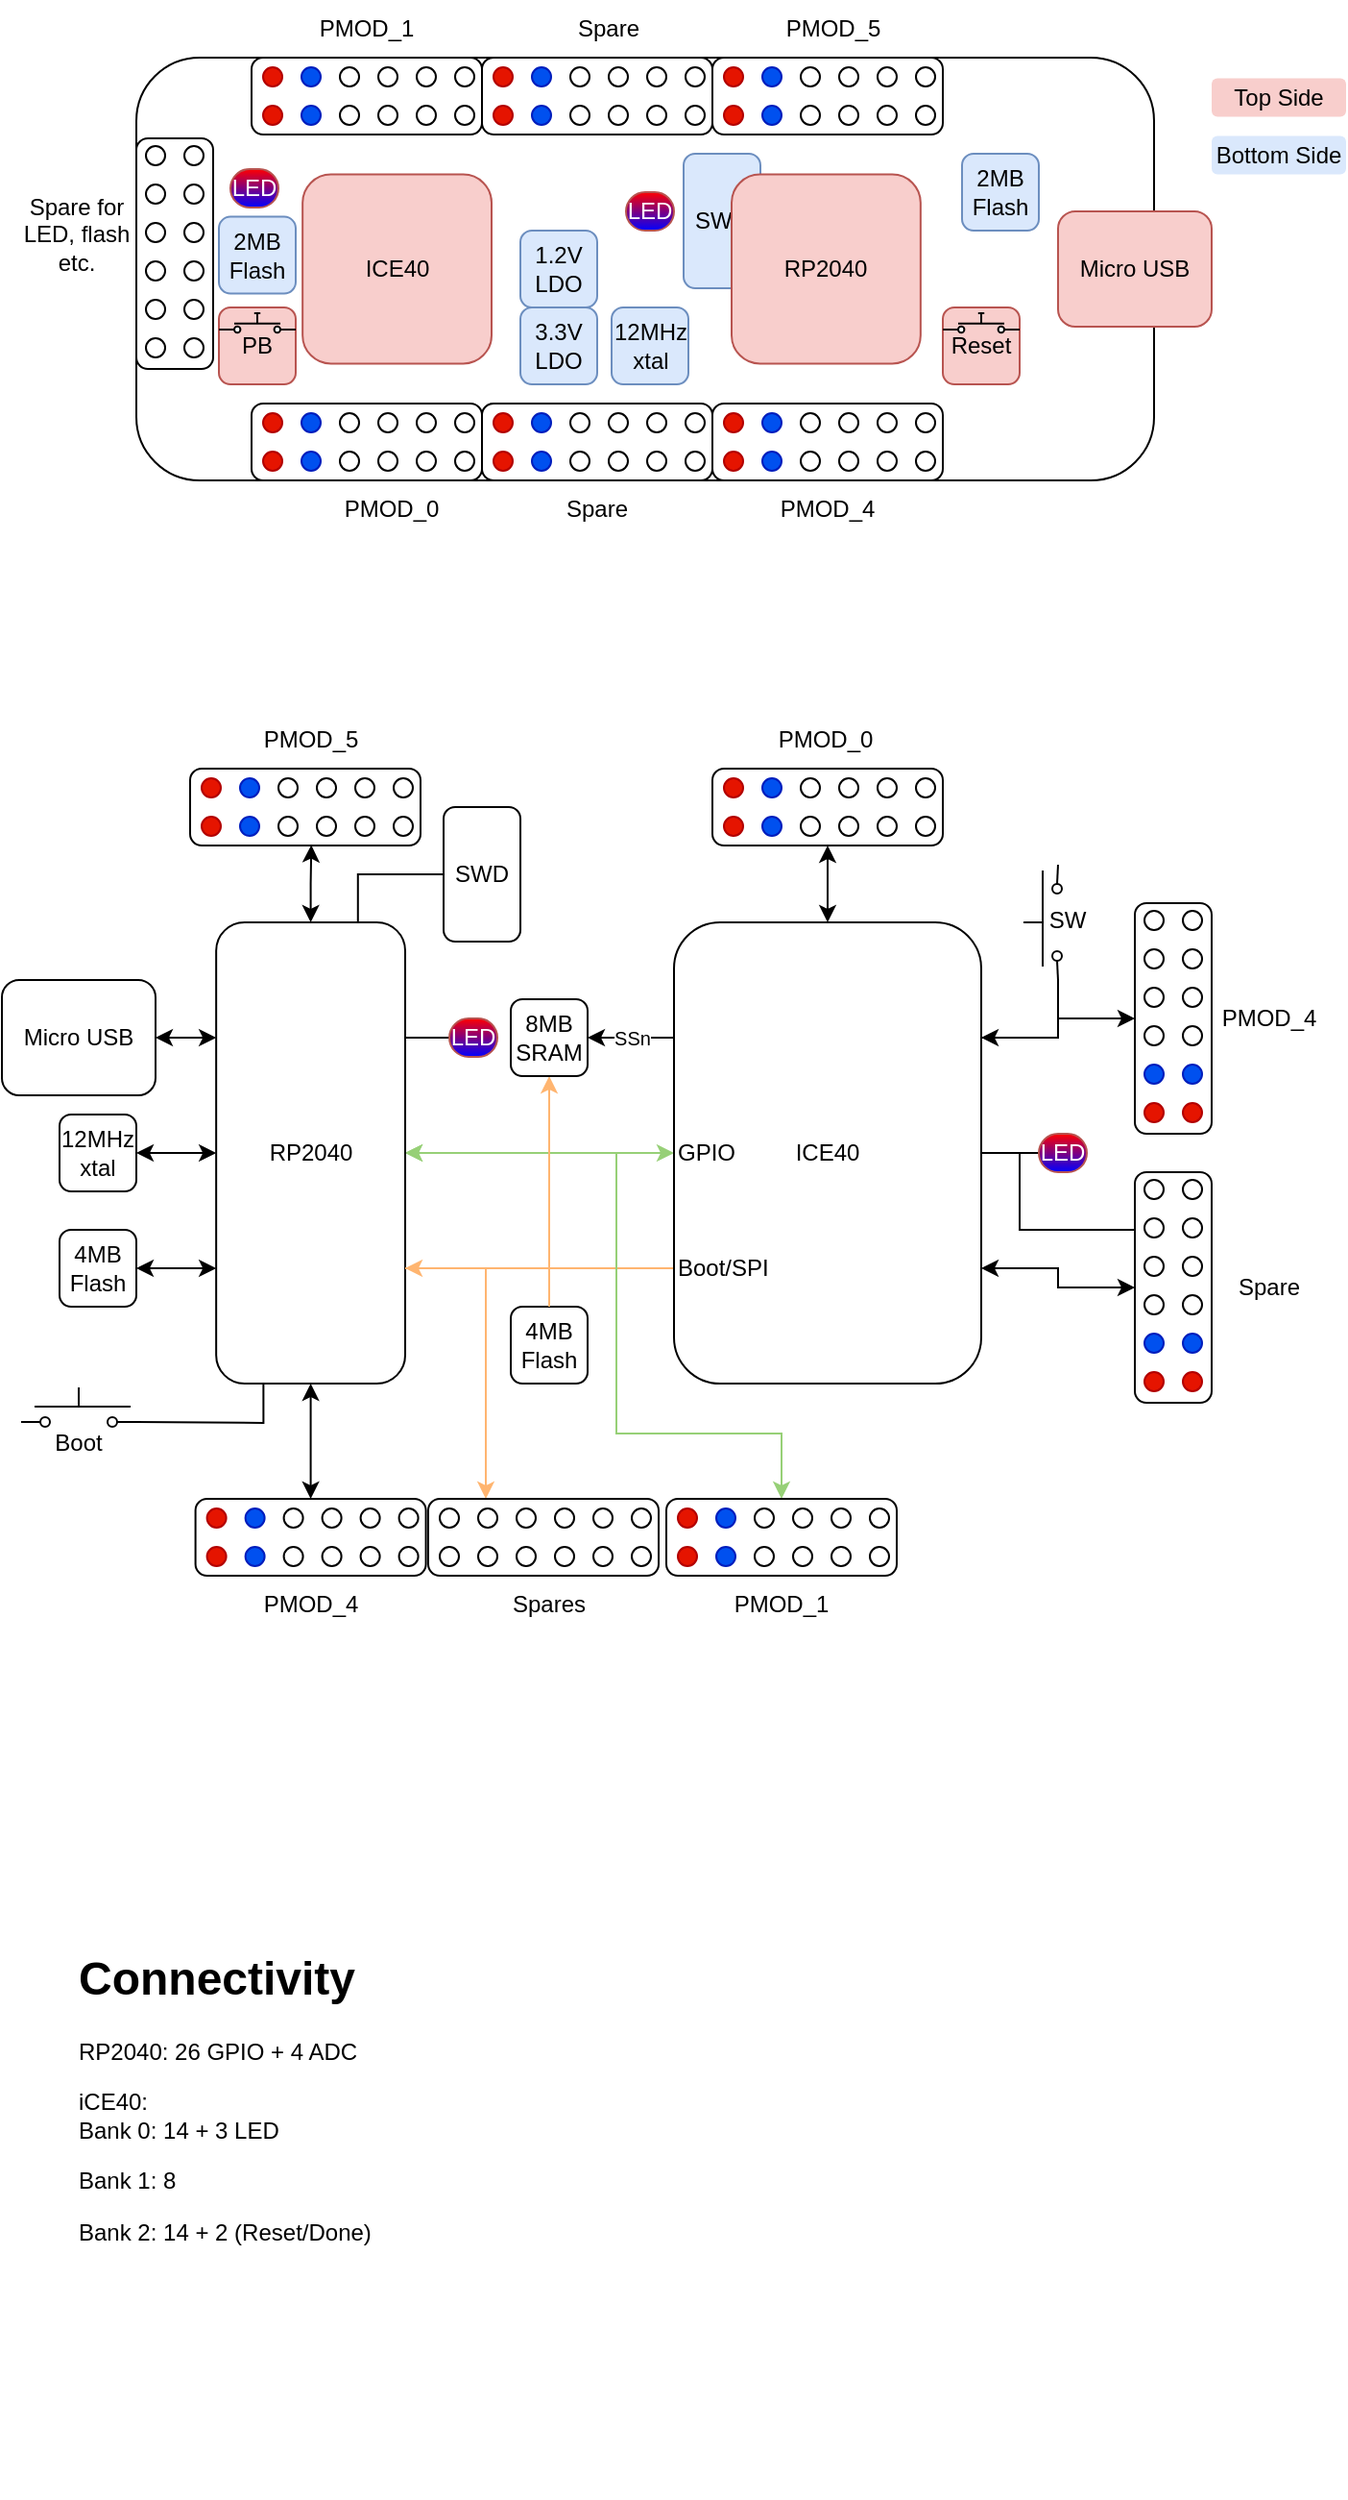 <mxfile version="15.1.3" type="device"><diagram id="ybueKIOCrYI8Yyvj7g5L" name="Page-1"><mxGraphModel dx="1314" dy="955" grid="0" gridSize="10" guides="1" tooltips="1" connect="1" arrows="1" fold="1" page="1" pageScale="1" pageWidth="850" pageHeight="1100" math="0" shadow="0"><root><mxCell id="0"/><mxCell id="1" parent="0"/><mxCell id="lYttwc7a2Zk39vEG2w1B-144" value="" style="rounded=1;whiteSpace=wrap;html=1;fontColor=#000000;fillColor=#FFFFFF;gradientColor=none;" parent="1" vertex="1"><mxGeometry x="120" y="110" width="530" height="220" as="geometry"/></mxCell><mxCell id="lYttwc7a2Zk39vEG2w1B-142" value="Top Side" style="rounded=1;whiteSpace=wrap;html=1;fillColor=#f8cecc;strokeColor=none;" parent="1" vertex="1"><mxGeometry x="680" y="120.79" width="70" height="20" as="geometry"/></mxCell><mxCell id="lYttwc7a2Zk39vEG2w1B-143" value="Bottom Side" style="rounded=1;whiteSpace=wrap;html=1;fillColor=#dae8fc;strokeColor=none;" parent="1" vertex="1"><mxGeometry x="680" y="150.79" width="70" height="20" as="geometry"/></mxCell><mxCell id="lYttwc7a2Zk39vEG2w1B-3" value="3.3V LDO" style="rounded=1;whiteSpace=wrap;html=1;fillColor=#dae8fc;strokeColor=#6c8ebf;" parent="1" vertex="1"><mxGeometry x="320" y="240" width="40" height="40" as="geometry"/></mxCell><mxCell id="lYttwc7a2Zk39vEG2w1B-4" value="1.2V LDO" style="rounded=1;whiteSpace=wrap;html=1;fillColor=#dae8fc;strokeColor=#6c8ebf;" parent="1" vertex="1"><mxGeometry x="320" y="200" width="40" height="40" as="geometry"/></mxCell><mxCell id="lYttwc7a2Zk39vEG2w1B-5" value="Micro USB" style="rounded=1;whiteSpace=wrap;html=1;fillColor=#f8cecc;strokeColor=#b85450;" parent="1" vertex="1"><mxGeometry x="600" y="190" width="80" height="60" as="geometry"/></mxCell><mxCell id="lYttwc7a2Zk39vEG2w1B-6" value="2MB Flash" style="rounded=1;whiteSpace=wrap;html=1;fillColor=#dae8fc;strokeColor=#6c8ebf;" parent="1" vertex="1"><mxGeometry x="550" y="160" width="40" height="40" as="geometry"/></mxCell><mxCell id="lYttwc7a2Zk39vEG2w1B-7" value="12MHz xtal" style="rounded=1;whiteSpace=wrap;html=1;fillColor=#dae8fc;strokeColor=#6c8ebf;" parent="1" vertex="1"><mxGeometry x="367.5" y="240" width="40" height="40" as="geometry"/></mxCell><mxCell id="lYttwc7a2Zk39vEG2w1B-10" value="ICE40" style="rounded=1;whiteSpace=wrap;html=1;fillColor=#f8cecc;strokeColor=#b85450;" parent="1" vertex="1"><mxGeometry x="206.58" y="170.79" width="98.425" height="98.425" as="geometry"/></mxCell><mxCell id="lYttwc7a2Zk39vEG2w1B-12" value="LED" style="rounded=1;whiteSpace=wrap;html=1;fillColor=#FF0000;strokeColor=#b85450;arcSize=50;gradientColor=#0000FF;fontColor=#FFFFFF;" parent="1" vertex="1"><mxGeometry x="169" y="168" width="25" height="20" as="geometry"/></mxCell><mxCell id="lYttwc7a2Zk39vEG2w1B-13" value="2MB Flash" style="rounded=1;whiteSpace=wrap;html=1;fillColor=#dae8fc;strokeColor=#6c8ebf;" parent="1" vertex="1"><mxGeometry x="163" y="192.79" width="40" height="40" as="geometry"/></mxCell><mxCell id="lYttwc7a2Zk39vEG2w1B-28" value="" style="group" parent="1" vertex="1" connectable="0"><mxGeometry x="180" y="290" width="120" height="40" as="geometry"/></mxCell><mxCell id="lYttwc7a2Zk39vEG2w1B-14" value="" style="rounded=1;whiteSpace=wrap;html=1;fontColor=#FFFFFF;fillColor=#FFFFFF;gradientColor=none;" parent="lYttwc7a2Zk39vEG2w1B-28" vertex="1"><mxGeometry width="120" height="40" as="geometry"/></mxCell><mxCell id="lYttwc7a2Zk39vEG2w1B-15" value="" style="ellipse;whiteSpace=wrap;html=1;aspect=fixed;fillColor=#e51400;strokeColor=#B20000;fontColor=#ffffff;" parent="lYttwc7a2Zk39vEG2w1B-28" vertex="1"><mxGeometry x="6" y="5" width="10" height="10" as="geometry"/></mxCell><mxCell id="lYttwc7a2Zk39vEG2w1B-17" value="" style="ellipse;whiteSpace=wrap;html=1;aspect=fixed;fillColor=#e51400;strokeColor=#B20000;fontColor=#ffffff;" parent="lYttwc7a2Zk39vEG2w1B-28" vertex="1"><mxGeometry x="6" y="25" width="10" height="10" as="geometry"/></mxCell><mxCell id="lYttwc7a2Zk39vEG2w1B-18" value="" style="ellipse;whiteSpace=wrap;html=1;aspect=fixed;fillColor=#0050ef;strokeColor=#001DBC;fontColor=#ffffff;" parent="lYttwc7a2Zk39vEG2w1B-28" vertex="1"><mxGeometry x="26" y="5" width="10" height="10" as="geometry"/></mxCell><mxCell id="lYttwc7a2Zk39vEG2w1B-19" value="" style="ellipse;whiteSpace=wrap;html=1;aspect=fixed;fillColor=#0050ef;strokeColor=#001DBC;fontColor=#ffffff;" parent="lYttwc7a2Zk39vEG2w1B-28" vertex="1"><mxGeometry x="26" y="25" width="10" height="10" as="geometry"/></mxCell><mxCell id="lYttwc7a2Zk39vEG2w1B-20" value="" style="ellipse;whiteSpace=wrap;html=1;aspect=fixed;fontColor=#FFFFFF;fillColor=#FFFFFF;gradientColor=none;" parent="lYttwc7a2Zk39vEG2w1B-28" vertex="1"><mxGeometry x="46" y="5" width="10" height="10" as="geometry"/></mxCell><mxCell id="lYttwc7a2Zk39vEG2w1B-21" value="" style="ellipse;whiteSpace=wrap;html=1;aspect=fixed;fontColor=#FFFFFF;fillColor=#FFFFFF;gradientColor=none;" parent="lYttwc7a2Zk39vEG2w1B-28" vertex="1"><mxGeometry x="46" y="25" width="10" height="10" as="geometry"/></mxCell><mxCell id="lYttwc7a2Zk39vEG2w1B-22" value="" style="ellipse;whiteSpace=wrap;html=1;aspect=fixed;fontColor=#FFFFFF;fillColor=#FFFFFF;gradientColor=none;" parent="lYttwc7a2Zk39vEG2w1B-28" vertex="1"><mxGeometry x="66" y="5" width="10" height="10" as="geometry"/></mxCell><mxCell id="lYttwc7a2Zk39vEG2w1B-23" value="" style="ellipse;whiteSpace=wrap;html=1;aspect=fixed;fontColor=#FFFFFF;fillColor=#FFFFFF;gradientColor=none;" parent="lYttwc7a2Zk39vEG2w1B-28" vertex="1"><mxGeometry x="66" y="25" width="10" height="10" as="geometry"/></mxCell><mxCell id="lYttwc7a2Zk39vEG2w1B-24" value="" style="ellipse;whiteSpace=wrap;html=1;aspect=fixed;fontColor=#FFFFFF;fillColor=#FFFFFF;gradientColor=none;" parent="lYttwc7a2Zk39vEG2w1B-28" vertex="1"><mxGeometry x="86" y="5" width="10" height="10" as="geometry"/></mxCell><mxCell id="lYttwc7a2Zk39vEG2w1B-25" value="" style="ellipse;whiteSpace=wrap;html=1;aspect=fixed;fontColor=#FFFFFF;fillColor=#FFFFFF;gradientColor=none;" parent="lYttwc7a2Zk39vEG2w1B-28" vertex="1"><mxGeometry x="86" y="25" width="10" height="10" as="geometry"/></mxCell><mxCell id="lYttwc7a2Zk39vEG2w1B-26" value="" style="ellipse;whiteSpace=wrap;html=1;aspect=fixed;fontColor=#FFFFFF;fillColor=#FFFFFF;gradientColor=none;" parent="lYttwc7a2Zk39vEG2w1B-28" vertex="1"><mxGeometry x="106" y="5" width="10" height="10" as="geometry"/></mxCell><mxCell id="lYttwc7a2Zk39vEG2w1B-27" value="" style="ellipse;whiteSpace=wrap;html=1;aspect=fixed;fontColor=#FFFFFF;fillColor=#FFFFFF;gradientColor=none;" parent="lYttwc7a2Zk39vEG2w1B-28" vertex="1"><mxGeometry x="106" y="25" width="10" height="10" as="geometry"/></mxCell><mxCell id="lYttwc7a2Zk39vEG2w1B-29" value="" style="group" parent="1" vertex="1" connectable="0"><mxGeometry x="420" y="110.0" width="120" height="40" as="geometry"/></mxCell><mxCell id="lYttwc7a2Zk39vEG2w1B-30" value="" style="rounded=1;whiteSpace=wrap;html=1;fontColor=#FFFFFF;fillColor=#FFFFFF;gradientColor=none;" parent="lYttwc7a2Zk39vEG2w1B-29" vertex="1"><mxGeometry width="120" height="40" as="geometry"/></mxCell><mxCell id="lYttwc7a2Zk39vEG2w1B-31" value="" style="ellipse;whiteSpace=wrap;html=1;aspect=fixed;fillColor=#e51400;strokeColor=#B20000;fontColor=#ffffff;" parent="lYttwc7a2Zk39vEG2w1B-29" vertex="1"><mxGeometry x="6" y="5" width="10" height="10" as="geometry"/></mxCell><mxCell id="lYttwc7a2Zk39vEG2w1B-32" value="" style="ellipse;whiteSpace=wrap;html=1;aspect=fixed;fillColor=#e51400;strokeColor=#B20000;fontColor=#ffffff;" parent="lYttwc7a2Zk39vEG2w1B-29" vertex="1"><mxGeometry x="6" y="25" width="10" height="10" as="geometry"/></mxCell><mxCell id="lYttwc7a2Zk39vEG2w1B-33" value="" style="ellipse;whiteSpace=wrap;html=1;aspect=fixed;fillColor=#0050ef;strokeColor=#001DBC;fontColor=#ffffff;" parent="lYttwc7a2Zk39vEG2w1B-29" vertex="1"><mxGeometry x="26" y="5" width="10" height="10" as="geometry"/></mxCell><mxCell id="lYttwc7a2Zk39vEG2w1B-34" value="" style="ellipse;whiteSpace=wrap;html=1;aspect=fixed;fillColor=#0050ef;strokeColor=#001DBC;fontColor=#ffffff;" parent="lYttwc7a2Zk39vEG2w1B-29" vertex="1"><mxGeometry x="26" y="25" width="10" height="10" as="geometry"/></mxCell><mxCell id="lYttwc7a2Zk39vEG2w1B-35" value="" style="ellipse;whiteSpace=wrap;html=1;aspect=fixed;fontColor=#FFFFFF;fillColor=#FFFFFF;gradientColor=none;" parent="lYttwc7a2Zk39vEG2w1B-29" vertex="1"><mxGeometry x="46" y="5" width="10" height="10" as="geometry"/></mxCell><mxCell id="lYttwc7a2Zk39vEG2w1B-36" value="" style="ellipse;whiteSpace=wrap;html=1;aspect=fixed;fontColor=#FFFFFF;fillColor=#FFFFFF;gradientColor=none;" parent="lYttwc7a2Zk39vEG2w1B-29" vertex="1"><mxGeometry x="46" y="25" width="10" height="10" as="geometry"/></mxCell><mxCell id="lYttwc7a2Zk39vEG2w1B-37" value="" style="ellipse;whiteSpace=wrap;html=1;aspect=fixed;fontColor=#FFFFFF;fillColor=#FFFFFF;gradientColor=none;" parent="lYttwc7a2Zk39vEG2w1B-29" vertex="1"><mxGeometry x="66" y="5" width="10" height="10" as="geometry"/></mxCell><mxCell id="lYttwc7a2Zk39vEG2w1B-38" value="" style="ellipse;whiteSpace=wrap;html=1;aspect=fixed;fontColor=#FFFFFF;fillColor=#FFFFFF;gradientColor=none;" parent="lYttwc7a2Zk39vEG2w1B-29" vertex="1"><mxGeometry x="66" y="25" width="10" height="10" as="geometry"/></mxCell><mxCell id="lYttwc7a2Zk39vEG2w1B-39" value="" style="ellipse;whiteSpace=wrap;html=1;aspect=fixed;fontColor=#FFFFFF;fillColor=#FFFFFF;gradientColor=none;" parent="lYttwc7a2Zk39vEG2w1B-29" vertex="1"><mxGeometry x="86" y="5" width="10" height="10" as="geometry"/></mxCell><mxCell id="lYttwc7a2Zk39vEG2w1B-40" value="" style="ellipse;whiteSpace=wrap;html=1;aspect=fixed;fontColor=#FFFFFF;fillColor=#FFFFFF;gradientColor=none;" parent="lYttwc7a2Zk39vEG2w1B-29" vertex="1"><mxGeometry x="86" y="25" width="10" height="10" as="geometry"/></mxCell><mxCell id="lYttwc7a2Zk39vEG2w1B-41" value="" style="ellipse;whiteSpace=wrap;html=1;aspect=fixed;fontColor=#FFFFFF;fillColor=#FFFFFF;gradientColor=none;" parent="lYttwc7a2Zk39vEG2w1B-29" vertex="1"><mxGeometry x="106" y="5" width="10" height="10" as="geometry"/></mxCell><mxCell id="lYttwc7a2Zk39vEG2w1B-42" value="" style="ellipse;whiteSpace=wrap;html=1;aspect=fixed;fontColor=#FFFFFF;fillColor=#FFFFFF;gradientColor=none;" parent="lYttwc7a2Zk39vEG2w1B-29" vertex="1"><mxGeometry x="106" y="25" width="10" height="10" as="geometry"/></mxCell><mxCell id="lYttwc7a2Zk39vEG2w1B-43" value="" style="group" parent="1" vertex="1" connectable="0"><mxGeometry x="300" y="290" width="120" height="40" as="geometry"/></mxCell><mxCell id="lYttwc7a2Zk39vEG2w1B-44" value="" style="rounded=1;whiteSpace=wrap;html=1;fontColor=#FFFFFF;fillColor=#FFFFFF;gradientColor=none;" parent="lYttwc7a2Zk39vEG2w1B-43" vertex="1"><mxGeometry width="120" height="40" as="geometry"/></mxCell><mxCell id="lYttwc7a2Zk39vEG2w1B-45" value="" style="ellipse;whiteSpace=wrap;html=1;aspect=fixed;fillColor=#e51400;strokeColor=#B20000;fontColor=#ffffff;" parent="lYttwc7a2Zk39vEG2w1B-43" vertex="1"><mxGeometry x="6" y="5" width="10" height="10" as="geometry"/></mxCell><mxCell id="lYttwc7a2Zk39vEG2w1B-46" value="" style="ellipse;whiteSpace=wrap;html=1;aspect=fixed;fillColor=#e51400;strokeColor=#B20000;fontColor=#ffffff;" parent="lYttwc7a2Zk39vEG2w1B-43" vertex="1"><mxGeometry x="6" y="25" width="10" height="10" as="geometry"/></mxCell><mxCell id="lYttwc7a2Zk39vEG2w1B-47" value="" style="ellipse;whiteSpace=wrap;html=1;aspect=fixed;fillColor=#0050ef;strokeColor=#001DBC;fontColor=#ffffff;" parent="lYttwc7a2Zk39vEG2w1B-43" vertex="1"><mxGeometry x="26" y="5" width="10" height="10" as="geometry"/></mxCell><mxCell id="lYttwc7a2Zk39vEG2w1B-48" value="" style="ellipse;whiteSpace=wrap;html=1;aspect=fixed;fillColor=#0050ef;strokeColor=#001DBC;fontColor=#ffffff;" parent="lYttwc7a2Zk39vEG2w1B-43" vertex="1"><mxGeometry x="26" y="25" width="10" height="10" as="geometry"/></mxCell><mxCell id="lYttwc7a2Zk39vEG2w1B-49" value="" style="ellipse;whiteSpace=wrap;html=1;aspect=fixed;fontColor=#FFFFFF;fillColor=#FFFFFF;gradientColor=none;" parent="lYttwc7a2Zk39vEG2w1B-43" vertex="1"><mxGeometry x="46" y="5" width="10" height="10" as="geometry"/></mxCell><mxCell id="lYttwc7a2Zk39vEG2w1B-50" value="" style="ellipse;whiteSpace=wrap;html=1;aspect=fixed;fontColor=#FFFFFF;fillColor=#FFFFFF;gradientColor=none;" parent="lYttwc7a2Zk39vEG2w1B-43" vertex="1"><mxGeometry x="46" y="25" width="10" height="10" as="geometry"/></mxCell><mxCell id="lYttwc7a2Zk39vEG2w1B-51" value="" style="ellipse;whiteSpace=wrap;html=1;aspect=fixed;fontColor=#FFFFFF;fillColor=#FFFFFF;gradientColor=none;" parent="lYttwc7a2Zk39vEG2w1B-43" vertex="1"><mxGeometry x="66" y="5" width="10" height="10" as="geometry"/></mxCell><mxCell id="lYttwc7a2Zk39vEG2w1B-52" value="" style="ellipse;whiteSpace=wrap;html=1;aspect=fixed;fontColor=#FFFFFF;fillColor=#FFFFFF;gradientColor=none;" parent="lYttwc7a2Zk39vEG2w1B-43" vertex="1"><mxGeometry x="66" y="25" width="10" height="10" as="geometry"/></mxCell><mxCell id="lYttwc7a2Zk39vEG2w1B-53" value="" style="ellipse;whiteSpace=wrap;html=1;aspect=fixed;fontColor=#FFFFFF;fillColor=#FFFFFF;gradientColor=none;" parent="lYttwc7a2Zk39vEG2w1B-43" vertex="1"><mxGeometry x="86" y="5" width="10" height="10" as="geometry"/></mxCell><mxCell id="lYttwc7a2Zk39vEG2w1B-54" value="" style="ellipse;whiteSpace=wrap;html=1;aspect=fixed;fontColor=#FFFFFF;fillColor=#FFFFFF;gradientColor=none;" parent="lYttwc7a2Zk39vEG2w1B-43" vertex="1"><mxGeometry x="86" y="25" width="10" height="10" as="geometry"/></mxCell><mxCell id="lYttwc7a2Zk39vEG2w1B-55" value="" style="ellipse;whiteSpace=wrap;html=1;aspect=fixed;fontColor=#FFFFFF;fillColor=#FFFFFF;gradientColor=none;" parent="lYttwc7a2Zk39vEG2w1B-43" vertex="1"><mxGeometry x="106" y="5" width="10" height="10" as="geometry"/></mxCell><mxCell id="lYttwc7a2Zk39vEG2w1B-56" value="" style="ellipse;whiteSpace=wrap;html=1;aspect=fixed;fontColor=#FFFFFF;fillColor=#FFFFFF;gradientColor=none;" parent="lYttwc7a2Zk39vEG2w1B-43" vertex="1"><mxGeometry x="106" y="25" width="10" height="10" as="geometry"/></mxCell><mxCell id="lYttwc7a2Zk39vEG2w1B-127" value="" style="group" parent="1" vertex="1" connectable="0"><mxGeometry x="420" y="290" width="120" height="40" as="geometry"/></mxCell><mxCell id="lYttwc7a2Zk39vEG2w1B-128" value="" style="rounded=1;whiteSpace=wrap;html=1;fontColor=#FFFFFF;fillColor=#FFFFFF;gradientColor=none;" parent="lYttwc7a2Zk39vEG2w1B-127" vertex="1"><mxGeometry width="120" height="40" as="geometry"/></mxCell><mxCell id="lYttwc7a2Zk39vEG2w1B-129" value="" style="ellipse;whiteSpace=wrap;html=1;aspect=fixed;fillColor=#e51400;strokeColor=#B20000;fontColor=#ffffff;" parent="lYttwc7a2Zk39vEG2w1B-127" vertex="1"><mxGeometry x="6" y="5" width="10" height="10" as="geometry"/></mxCell><mxCell id="lYttwc7a2Zk39vEG2w1B-130" value="" style="ellipse;whiteSpace=wrap;html=1;aspect=fixed;fillColor=#e51400;strokeColor=#B20000;fontColor=#ffffff;" parent="lYttwc7a2Zk39vEG2w1B-127" vertex="1"><mxGeometry x="6" y="25" width="10" height="10" as="geometry"/></mxCell><mxCell id="lYttwc7a2Zk39vEG2w1B-131" value="" style="ellipse;whiteSpace=wrap;html=1;aspect=fixed;fillColor=#0050ef;strokeColor=#001DBC;fontColor=#ffffff;" parent="lYttwc7a2Zk39vEG2w1B-127" vertex="1"><mxGeometry x="26" y="5" width="10" height="10" as="geometry"/></mxCell><mxCell id="lYttwc7a2Zk39vEG2w1B-132" value="" style="ellipse;whiteSpace=wrap;html=1;aspect=fixed;fillColor=#0050ef;strokeColor=#001DBC;fontColor=#ffffff;" parent="lYttwc7a2Zk39vEG2w1B-127" vertex="1"><mxGeometry x="26" y="25" width="10" height="10" as="geometry"/></mxCell><mxCell id="lYttwc7a2Zk39vEG2w1B-133" value="" style="ellipse;whiteSpace=wrap;html=1;aspect=fixed;fontColor=#FFFFFF;fillColor=#FFFFFF;gradientColor=none;" parent="lYttwc7a2Zk39vEG2w1B-127" vertex="1"><mxGeometry x="46" y="5" width="10" height="10" as="geometry"/></mxCell><mxCell id="lYttwc7a2Zk39vEG2w1B-134" value="" style="ellipse;whiteSpace=wrap;html=1;aspect=fixed;fontColor=#FFFFFF;fillColor=#FFFFFF;gradientColor=none;" parent="lYttwc7a2Zk39vEG2w1B-127" vertex="1"><mxGeometry x="46" y="25" width="10" height="10" as="geometry"/></mxCell><mxCell id="lYttwc7a2Zk39vEG2w1B-135" value="" style="ellipse;whiteSpace=wrap;html=1;aspect=fixed;fontColor=#FFFFFF;fillColor=#FFFFFF;gradientColor=none;" parent="lYttwc7a2Zk39vEG2w1B-127" vertex="1"><mxGeometry x="66" y="5" width="10" height="10" as="geometry"/></mxCell><mxCell id="lYttwc7a2Zk39vEG2w1B-136" value="" style="ellipse;whiteSpace=wrap;html=1;aspect=fixed;fontColor=#FFFFFF;fillColor=#FFFFFF;gradientColor=none;" parent="lYttwc7a2Zk39vEG2w1B-127" vertex="1"><mxGeometry x="66" y="25" width="10" height="10" as="geometry"/></mxCell><mxCell id="lYttwc7a2Zk39vEG2w1B-137" value="" style="ellipse;whiteSpace=wrap;html=1;aspect=fixed;fontColor=#FFFFFF;fillColor=#FFFFFF;gradientColor=none;" parent="lYttwc7a2Zk39vEG2w1B-127" vertex="1"><mxGeometry x="86" y="5" width="10" height="10" as="geometry"/></mxCell><mxCell id="lYttwc7a2Zk39vEG2w1B-138" value="" style="ellipse;whiteSpace=wrap;html=1;aspect=fixed;fontColor=#FFFFFF;fillColor=#FFFFFF;gradientColor=none;" parent="lYttwc7a2Zk39vEG2w1B-127" vertex="1"><mxGeometry x="86" y="25" width="10" height="10" as="geometry"/></mxCell><mxCell id="lYttwc7a2Zk39vEG2w1B-139" value="" style="ellipse;whiteSpace=wrap;html=1;aspect=fixed;fontColor=#FFFFFF;fillColor=#FFFFFF;gradientColor=none;" parent="lYttwc7a2Zk39vEG2w1B-127" vertex="1"><mxGeometry x="106" y="5" width="10" height="10" as="geometry"/></mxCell><mxCell id="lYttwc7a2Zk39vEG2w1B-140" value="" style="ellipse;whiteSpace=wrap;html=1;aspect=fixed;fontColor=#FFFFFF;fillColor=#FFFFFF;gradientColor=none;" parent="lYttwc7a2Zk39vEG2w1B-127" vertex="1"><mxGeometry x="106" y="25" width="10" height="10" as="geometry"/></mxCell><mxCell id="lYttwc7a2Zk39vEG2w1B-141" value="LED" style="rounded=1;whiteSpace=wrap;html=1;fillColor=#FF0000;strokeColor=#b85450;arcSize=50;gradientColor=#0000FF;fontColor=#FFFFFF;" parent="1" vertex="1"><mxGeometry x="375" y="180" width="25" height="20" as="geometry"/></mxCell><mxCell id="lYttwc7a2Zk39vEG2w1B-177" style="edgeStyle=orthogonalEdgeStyle;rounded=0;orthogonalLoop=1;jettySize=auto;html=1;exitX=0.5;exitY=1;exitDx=0;exitDy=0;fontColor=#000000;entryX=0.5;entryY=0;entryDx=0;entryDy=0;startArrow=classic;startFill=1;endArrow=classic;endFill=1;" parent="1" source="lYttwc7a2Zk39vEG2w1B-146" target="lYttwc7a2Zk39vEG2w1B-164" edge="1"><mxGeometry relative="1" as="geometry"><mxPoint x="200" y="840" as="targetPoint"/></mxGeometry></mxCell><mxCell id="lYttwc7a2Zk39vEG2w1B-178" style="edgeStyle=orthogonalEdgeStyle;rounded=0;orthogonalLoop=1;jettySize=auto;html=1;entryX=0.526;entryY=0.994;entryDx=0;entryDy=0;entryPerimeter=0;fontColor=#000000;startArrow=classic;startFill=1;endArrow=classic;endFill=1;" parent="1" source="lYttwc7a2Zk39vEG2w1B-146" target="lYttwc7a2Zk39vEG2w1B-150" edge="1"><mxGeometry relative="1" as="geometry"/></mxCell><mxCell id="lYttwc7a2Zk39vEG2w1B-188" style="edgeStyle=orthogonalEdgeStyle;rounded=0;orthogonalLoop=1;jettySize=auto;html=1;exitX=1;exitY=0.75;exitDx=0;exitDy=0;entryX=0;entryY=0.75;entryDx=0;entryDy=0;fontColor=#000000;startArrow=none;startFill=0;endArrow=none;endFill=0;strokeColor=#FFB570;" parent="1" source="lYttwc7a2Zk39vEG2w1B-146" target="lYttwc7a2Zk39vEG2w1B-186" edge="1"><mxGeometry relative="1" as="geometry"/></mxCell><mxCell id="lYttwc7a2Zk39vEG2w1B-190" style="edgeStyle=orthogonalEdgeStyle;rounded=0;orthogonalLoop=1;jettySize=auto;html=1;entryX=0;entryY=0.5;entryDx=0;entryDy=0;fontColor=#000000;startArrow=classic;startFill=1;endArrow=classic;endFill=1;strokeColor=#97D077;" parent="1" source="lYttwc7a2Zk39vEG2w1B-146" target="lYttwc7a2Zk39vEG2w1B-186" edge="1"><mxGeometry relative="1" as="geometry"/></mxCell><mxCell id="lYttwc7a2Zk39vEG2w1B-340" style="edgeStyle=orthogonalEdgeStyle;rounded=0;orthogonalLoop=1;jettySize=auto;html=1;exitX=1;exitY=0.5;exitDx=0;exitDy=0;entryX=0.5;entryY=0;entryDx=0;entryDy=0;fontColor=#000000;startArrow=classic;startFill=1;endArrow=classic;endFill=1;strokeColor=#97D077;" parent="1" source="lYttwc7a2Zk39vEG2w1B-146" target="lYttwc7a2Zk39vEG2w1B-193" edge="1"><mxGeometry relative="1" as="geometry"><Array as="points"><mxPoint x="370" y="680"/><mxPoint x="370" y="826"/><mxPoint x="456" y="826"/></Array></mxGeometry></mxCell><mxCell id="lYttwc7a2Zk39vEG2w1B-377" style="edgeStyle=orthogonalEdgeStyle;rounded=0;orthogonalLoop=1;jettySize=auto;html=1;exitX=1;exitY=0.75;exitDx=0;exitDy=0;entryX=0.25;entryY=0;entryDx=0;entryDy=0;fontColor=#000000;startArrow=classic;startFill=1;endArrow=classic;endFill=1;strokeColor=#FFB570;" parent="1" source="lYttwc7a2Zk39vEG2w1B-146" target="lYttwc7a2Zk39vEG2w1B-363" edge="1"><mxGeometry relative="1" as="geometry"/></mxCell><mxCell id="lYttwc7a2Zk39vEG2w1B-146" value="RP2040" style="rounded=1;whiteSpace=wrap;html=1;" parent="1" vertex="1"><mxGeometry x="161.58" y="560" width="98.43" height="240" as="geometry"/></mxCell><mxCell id="lYttwc7a2Zk39vEG2w1B-148" style="edgeStyle=orthogonalEdgeStyle;rounded=0;orthogonalLoop=1;jettySize=auto;html=1;entryX=0;entryY=0.25;entryDx=0;entryDy=0;fontColor=#000000;startArrow=classic;startFill=1;" parent="1" source="lYttwc7a2Zk39vEG2w1B-147" target="lYttwc7a2Zk39vEG2w1B-146" edge="1"><mxGeometry relative="1" as="geometry"/></mxCell><mxCell id="lYttwc7a2Zk39vEG2w1B-147" value="Micro USB" style="rounded=1;whiteSpace=wrap;html=1;" parent="1" vertex="1"><mxGeometry x="50" y="590" width="80" height="60" as="geometry"/></mxCell><mxCell id="lYttwc7a2Zk39vEG2w1B-149" value="" style="group" parent="1" vertex="1" connectable="0"><mxGeometry x="148" y="480" width="120" height="40" as="geometry"/></mxCell><mxCell id="lYttwc7a2Zk39vEG2w1B-150" value="" style="rounded=1;whiteSpace=wrap;html=1;fontColor=#FFFFFF;fillColor=#FFFFFF;gradientColor=none;" parent="lYttwc7a2Zk39vEG2w1B-149" vertex="1"><mxGeometry width="120" height="40" as="geometry"/></mxCell><mxCell id="lYttwc7a2Zk39vEG2w1B-151" value="" style="ellipse;whiteSpace=wrap;html=1;aspect=fixed;fillColor=#e51400;strokeColor=#B20000;fontColor=#ffffff;" parent="lYttwc7a2Zk39vEG2w1B-149" vertex="1"><mxGeometry x="6" y="5" width="10" height="10" as="geometry"/></mxCell><mxCell id="lYttwc7a2Zk39vEG2w1B-152" value="" style="ellipse;whiteSpace=wrap;html=1;aspect=fixed;fillColor=#e51400;strokeColor=#B20000;fontColor=#ffffff;" parent="lYttwc7a2Zk39vEG2w1B-149" vertex="1"><mxGeometry x="6" y="25" width="10" height="10" as="geometry"/></mxCell><mxCell id="lYttwc7a2Zk39vEG2w1B-153" value="" style="ellipse;whiteSpace=wrap;html=1;aspect=fixed;fillColor=#0050ef;strokeColor=#001DBC;fontColor=#ffffff;" parent="lYttwc7a2Zk39vEG2w1B-149" vertex="1"><mxGeometry x="26" y="5" width="10" height="10" as="geometry"/></mxCell><mxCell id="lYttwc7a2Zk39vEG2w1B-154" value="" style="ellipse;whiteSpace=wrap;html=1;aspect=fixed;fillColor=#0050ef;strokeColor=#001DBC;fontColor=#ffffff;" parent="lYttwc7a2Zk39vEG2w1B-149" vertex="1"><mxGeometry x="26" y="25" width="10" height="10" as="geometry"/></mxCell><mxCell id="lYttwc7a2Zk39vEG2w1B-155" value="" style="ellipse;whiteSpace=wrap;html=1;aspect=fixed;fontColor=#FFFFFF;fillColor=#FFFFFF;gradientColor=none;" parent="lYttwc7a2Zk39vEG2w1B-149" vertex="1"><mxGeometry x="46" y="5" width="10" height="10" as="geometry"/></mxCell><mxCell id="lYttwc7a2Zk39vEG2w1B-156" value="" style="ellipse;whiteSpace=wrap;html=1;aspect=fixed;fontColor=#FFFFFF;fillColor=#FFFFFF;gradientColor=none;" parent="lYttwc7a2Zk39vEG2w1B-149" vertex="1"><mxGeometry x="46" y="25" width="10" height="10" as="geometry"/></mxCell><mxCell id="lYttwc7a2Zk39vEG2w1B-157" value="" style="ellipse;whiteSpace=wrap;html=1;aspect=fixed;fontColor=#FFFFFF;fillColor=#FFFFFF;gradientColor=none;" parent="lYttwc7a2Zk39vEG2w1B-149" vertex="1"><mxGeometry x="66" y="5" width="10" height="10" as="geometry"/></mxCell><mxCell id="lYttwc7a2Zk39vEG2w1B-158" value="" style="ellipse;whiteSpace=wrap;html=1;aspect=fixed;fontColor=#FFFFFF;fillColor=#FFFFFF;gradientColor=none;" parent="lYttwc7a2Zk39vEG2w1B-149" vertex="1"><mxGeometry x="66" y="25" width="10" height="10" as="geometry"/></mxCell><mxCell id="lYttwc7a2Zk39vEG2w1B-159" value="" style="ellipse;whiteSpace=wrap;html=1;aspect=fixed;fontColor=#FFFFFF;fillColor=#FFFFFF;gradientColor=none;" parent="lYttwc7a2Zk39vEG2w1B-149" vertex="1"><mxGeometry x="86" y="5" width="10" height="10" as="geometry"/></mxCell><mxCell id="lYttwc7a2Zk39vEG2w1B-160" value="" style="ellipse;whiteSpace=wrap;html=1;aspect=fixed;fontColor=#FFFFFF;fillColor=#FFFFFF;gradientColor=none;" parent="lYttwc7a2Zk39vEG2w1B-149" vertex="1"><mxGeometry x="86" y="25" width="10" height="10" as="geometry"/></mxCell><mxCell id="lYttwc7a2Zk39vEG2w1B-161" value="" style="ellipse;whiteSpace=wrap;html=1;aspect=fixed;fontColor=#FFFFFF;fillColor=#FFFFFF;gradientColor=none;" parent="lYttwc7a2Zk39vEG2w1B-149" vertex="1"><mxGeometry x="106" y="5" width="10" height="10" as="geometry"/></mxCell><mxCell id="lYttwc7a2Zk39vEG2w1B-162" value="" style="ellipse;whiteSpace=wrap;html=1;aspect=fixed;fontColor=#FFFFFF;fillColor=#FFFFFF;gradientColor=none;" parent="lYttwc7a2Zk39vEG2w1B-149" vertex="1"><mxGeometry x="106" y="25" width="10" height="10" as="geometry"/></mxCell><mxCell id="lYttwc7a2Zk39vEG2w1B-163" value="" style="group" parent="1" vertex="1" connectable="0"><mxGeometry x="150.8" y="860" width="120" height="40" as="geometry"/></mxCell><mxCell id="lYttwc7a2Zk39vEG2w1B-164" value="" style="rounded=1;whiteSpace=wrap;html=1;fontColor=#FFFFFF;fillColor=#FFFFFF;gradientColor=none;" parent="lYttwc7a2Zk39vEG2w1B-163" vertex="1"><mxGeometry width="120" height="40" as="geometry"/></mxCell><mxCell id="lYttwc7a2Zk39vEG2w1B-165" value="" style="ellipse;whiteSpace=wrap;html=1;aspect=fixed;fillColor=#e51400;strokeColor=#B20000;fontColor=#ffffff;" parent="lYttwc7a2Zk39vEG2w1B-163" vertex="1"><mxGeometry x="6" y="5" width="10" height="10" as="geometry"/></mxCell><mxCell id="lYttwc7a2Zk39vEG2w1B-166" value="" style="ellipse;whiteSpace=wrap;html=1;aspect=fixed;fillColor=#e51400;strokeColor=#B20000;fontColor=#ffffff;" parent="lYttwc7a2Zk39vEG2w1B-163" vertex="1"><mxGeometry x="6" y="25" width="10" height="10" as="geometry"/></mxCell><mxCell id="lYttwc7a2Zk39vEG2w1B-167" value="" style="ellipse;whiteSpace=wrap;html=1;aspect=fixed;fillColor=#0050ef;strokeColor=#001DBC;fontColor=#ffffff;" parent="lYttwc7a2Zk39vEG2w1B-163" vertex="1"><mxGeometry x="26" y="5" width="10" height="10" as="geometry"/></mxCell><mxCell id="lYttwc7a2Zk39vEG2w1B-168" value="" style="ellipse;whiteSpace=wrap;html=1;aspect=fixed;fillColor=#0050ef;strokeColor=#001DBC;fontColor=#ffffff;" parent="lYttwc7a2Zk39vEG2w1B-163" vertex="1"><mxGeometry x="26" y="25" width="10" height="10" as="geometry"/></mxCell><mxCell id="lYttwc7a2Zk39vEG2w1B-169" value="" style="ellipse;whiteSpace=wrap;html=1;aspect=fixed;fontColor=#FFFFFF;fillColor=#FFFFFF;gradientColor=none;" parent="lYttwc7a2Zk39vEG2w1B-163" vertex="1"><mxGeometry x="46" y="5" width="10" height="10" as="geometry"/></mxCell><mxCell id="lYttwc7a2Zk39vEG2w1B-170" value="" style="ellipse;whiteSpace=wrap;html=1;aspect=fixed;fontColor=#FFFFFF;fillColor=#FFFFFF;gradientColor=none;" parent="lYttwc7a2Zk39vEG2w1B-163" vertex="1"><mxGeometry x="46" y="25" width="10" height="10" as="geometry"/></mxCell><mxCell id="lYttwc7a2Zk39vEG2w1B-171" value="" style="ellipse;whiteSpace=wrap;html=1;aspect=fixed;fontColor=#FFFFFF;fillColor=#FFFFFF;gradientColor=none;" parent="lYttwc7a2Zk39vEG2w1B-163" vertex="1"><mxGeometry x="66" y="5" width="10" height="10" as="geometry"/></mxCell><mxCell id="lYttwc7a2Zk39vEG2w1B-172" value="" style="ellipse;whiteSpace=wrap;html=1;aspect=fixed;fontColor=#FFFFFF;fillColor=#FFFFFF;gradientColor=none;" parent="lYttwc7a2Zk39vEG2w1B-163" vertex="1"><mxGeometry x="66" y="25" width="10" height="10" as="geometry"/></mxCell><mxCell id="lYttwc7a2Zk39vEG2w1B-173" value="" style="ellipse;whiteSpace=wrap;html=1;aspect=fixed;fontColor=#FFFFFF;fillColor=#FFFFFF;gradientColor=none;" parent="lYttwc7a2Zk39vEG2w1B-163" vertex="1"><mxGeometry x="86" y="5" width="10" height="10" as="geometry"/></mxCell><mxCell id="lYttwc7a2Zk39vEG2w1B-174" value="" style="ellipse;whiteSpace=wrap;html=1;aspect=fixed;fontColor=#FFFFFF;fillColor=#FFFFFF;gradientColor=none;" parent="lYttwc7a2Zk39vEG2w1B-163" vertex="1"><mxGeometry x="86" y="25" width="10" height="10" as="geometry"/></mxCell><mxCell id="lYttwc7a2Zk39vEG2w1B-175" value="" style="ellipse;whiteSpace=wrap;html=1;aspect=fixed;fontColor=#FFFFFF;fillColor=#FFFFFF;gradientColor=none;" parent="lYttwc7a2Zk39vEG2w1B-163" vertex="1"><mxGeometry x="106" y="5" width="10" height="10" as="geometry"/></mxCell><mxCell id="lYttwc7a2Zk39vEG2w1B-176" value="" style="ellipse;whiteSpace=wrap;html=1;aspect=fixed;fontColor=#FFFFFF;fillColor=#FFFFFF;gradientColor=none;" parent="lYttwc7a2Zk39vEG2w1B-163" vertex="1"><mxGeometry x="106" y="25" width="10" height="10" as="geometry"/></mxCell><mxCell id="lYttwc7a2Zk39vEG2w1B-180" style="edgeStyle=orthogonalEdgeStyle;rounded=0;orthogonalLoop=1;jettySize=auto;html=1;entryX=0;entryY=0.75;entryDx=0;entryDy=0;fontColor=#000000;startArrow=classic;startFill=1;" parent="1" source="lYttwc7a2Zk39vEG2w1B-179" target="lYttwc7a2Zk39vEG2w1B-146" edge="1"><mxGeometry relative="1" as="geometry"/></mxCell><mxCell id="lYttwc7a2Zk39vEG2w1B-179" value="4MB Flash" style="rounded=1;whiteSpace=wrap;html=1;" parent="1" vertex="1"><mxGeometry x="80" y="720" width="40" height="40" as="geometry"/></mxCell><mxCell id="lYttwc7a2Zk39vEG2w1B-182" style="edgeStyle=orthogonalEdgeStyle;rounded=0;orthogonalLoop=1;jettySize=auto;html=1;fontColor=#000000;startArrow=classic;startFill=1;" parent="1" source="lYttwc7a2Zk39vEG2w1B-181" target="lYttwc7a2Zk39vEG2w1B-146" edge="1"><mxGeometry relative="1" as="geometry"/></mxCell><mxCell id="lYttwc7a2Zk39vEG2w1B-181" value="12MHz xtal" style="rounded=1;whiteSpace=wrap;html=1;" parent="1" vertex="1"><mxGeometry x="80" y="660" width="40" height="40" as="geometry"/></mxCell><mxCell id="lYttwc7a2Zk39vEG2w1B-185" style="edgeStyle=orthogonalEdgeStyle;rounded=0;orthogonalLoop=1;jettySize=auto;html=1;entryX=1;entryY=0.75;entryDx=0;entryDy=0;fontColor=#000000;startArrow=none;startFill=0;endArrow=none;endFill=0;exitX=0.5;exitY=0;exitDx=0;exitDy=0;strokeColor=#FFB570;" parent="1" source="lYttwc7a2Zk39vEG2w1B-187" target="lYttwc7a2Zk39vEG2w1B-146" edge="1"><mxGeometry relative="1" as="geometry"><mxPoint x="290" y="740" as="sourcePoint"/></mxGeometry></mxCell><mxCell id="lYttwc7a2Zk39vEG2w1B-313" style="edgeStyle=orthogonalEdgeStyle;rounded=0;orthogonalLoop=1;jettySize=auto;html=1;exitX=1;exitY=0.5;exitDx=0;exitDy=0;entryX=0.75;entryY=0;entryDx=0;entryDy=0;fontColor=#000000;startArrow=none;startFill=0;endArrow=none;endFill=0;" parent="1" source="lYttwc7a2Zk39vEG2w1B-186" target="lYttwc7a2Zk39vEG2w1B-297" edge="1"><mxGeometry relative="1" as="geometry"><Array as="points"><mxPoint x="580" y="680"/><mxPoint x="580" y="720"/></Array></mxGeometry></mxCell><mxCell id="lYttwc7a2Zk39vEG2w1B-323" style="edgeStyle=orthogonalEdgeStyle;rounded=0;orthogonalLoop=1;jettySize=auto;html=1;exitX=1;exitY=0.25;exitDx=0;exitDy=0;fontColor=#000000;startArrow=none;startFill=0;endArrow=none;endFill=0;" parent="1" source="lYttwc7a2Zk39vEG2w1B-186" edge="1"><mxGeometry relative="1" as="geometry"><mxPoint x="600" y="590" as="targetPoint"/><Array as="points"><mxPoint x="600" y="620"/></Array></mxGeometry></mxCell><mxCell id="lYttwc7a2Zk39vEG2w1B-186" value="ICE40" style="rounded=1;whiteSpace=wrap;html=1;" parent="1" vertex="1"><mxGeometry x="400" y="560" width="160" height="240" as="geometry"/></mxCell><mxCell id="lYttwc7a2Zk39vEG2w1B-187" value="4MB Flash" style="rounded=1;whiteSpace=wrap;html=1;" parent="1" vertex="1"><mxGeometry x="315.01" y="760" width="40" height="40" as="geometry"/></mxCell><mxCell id="lYttwc7a2Zk39vEG2w1B-189" value="Boot/SPI" style="text;html=1;strokeColor=none;fillColor=none;align=left;verticalAlign=middle;whiteSpace=wrap;rounded=0;fontColor=#000000;" parent="1" vertex="1"><mxGeometry x="400" y="725" width="60" height="30" as="geometry"/></mxCell><mxCell id="lYttwc7a2Zk39vEG2w1B-191" value="GPIO" style="text;html=1;strokeColor=none;fillColor=none;align=left;verticalAlign=middle;whiteSpace=wrap;rounded=0;fontColor=#000000;" parent="1" vertex="1"><mxGeometry x="400" y="665" width="60" height="30" as="geometry"/></mxCell><mxCell id="lYttwc7a2Zk39vEG2w1B-192" value="" style="group" parent="1" vertex="1" connectable="0"><mxGeometry x="396" y="860" width="120" height="40" as="geometry"/></mxCell><mxCell id="lYttwc7a2Zk39vEG2w1B-193" value="" style="rounded=1;whiteSpace=wrap;html=1;fontColor=#FFFFFF;fillColor=#FFFFFF;gradientColor=none;" parent="lYttwc7a2Zk39vEG2w1B-192" vertex="1"><mxGeometry width="120" height="40" as="geometry"/></mxCell><mxCell id="lYttwc7a2Zk39vEG2w1B-194" value="" style="ellipse;whiteSpace=wrap;html=1;aspect=fixed;fillColor=#e51400;strokeColor=#B20000;fontColor=#ffffff;" parent="lYttwc7a2Zk39vEG2w1B-192" vertex="1"><mxGeometry x="6" y="5" width="10" height="10" as="geometry"/></mxCell><mxCell id="lYttwc7a2Zk39vEG2w1B-195" value="" style="ellipse;whiteSpace=wrap;html=1;aspect=fixed;fillColor=#e51400;strokeColor=#B20000;fontColor=#ffffff;" parent="lYttwc7a2Zk39vEG2w1B-192" vertex="1"><mxGeometry x="6" y="25" width="10" height="10" as="geometry"/></mxCell><mxCell id="lYttwc7a2Zk39vEG2w1B-196" value="" style="ellipse;whiteSpace=wrap;html=1;aspect=fixed;fillColor=#0050ef;strokeColor=#001DBC;fontColor=#ffffff;" parent="lYttwc7a2Zk39vEG2w1B-192" vertex="1"><mxGeometry x="26" y="5" width="10" height="10" as="geometry"/></mxCell><mxCell id="lYttwc7a2Zk39vEG2w1B-197" value="" style="ellipse;whiteSpace=wrap;html=1;aspect=fixed;fillColor=#0050ef;strokeColor=#001DBC;fontColor=#ffffff;" parent="lYttwc7a2Zk39vEG2w1B-192" vertex="1"><mxGeometry x="26" y="25" width="10" height="10" as="geometry"/></mxCell><mxCell id="lYttwc7a2Zk39vEG2w1B-198" value="" style="ellipse;whiteSpace=wrap;html=1;aspect=fixed;fontColor=#FFFFFF;fillColor=#FFFFFF;gradientColor=none;" parent="lYttwc7a2Zk39vEG2w1B-192" vertex="1"><mxGeometry x="46" y="5" width="10" height="10" as="geometry"/></mxCell><mxCell id="lYttwc7a2Zk39vEG2w1B-199" value="" style="ellipse;whiteSpace=wrap;html=1;aspect=fixed;fontColor=#FFFFFF;fillColor=#FFFFFF;gradientColor=none;" parent="lYttwc7a2Zk39vEG2w1B-192" vertex="1"><mxGeometry x="46" y="25" width="10" height="10" as="geometry"/></mxCell><mxCell id="lYttwc7a2Zk39vEG2w1B-200" value="" style="ellipse;whiteSpace=wrap;html=1;aspect=fixed;fontColor=#FFFFFF;fillColor=#FFFFFF;gradientColor=none;" parent="lYttwc7a2Zk39vEG2w1B-192" vertex="1"><mxGeometry x="66" y="5" width="10" height="10" as="geometry"/></mxCell><mxCell id="lYttwc7a2Zk39vEG2w1B-201" value="" style="ellipse;whiteSpace=wrap;html=1;aspect=fixed;fontColor=#FFFFFF;fillColor=#FFFFFF;gradientColor=none;" parent="lYttwc7a2Zk39vEG2w1B-192" vertex="1"><mxGeometry x="66" y="25" width="10" height="10" as="geometry"/></mxCell><mxCell id="lYttwc7a2Zk39vEG2w1B-202" value="" style="ellipse;whiteSpace=wrap;html=1;aspect=fixed;fontColor=#FFFFFF;fillColor=#FFFFFF;gradientColor=none;" parent="lYttwc7a2Zk39vEG2w1B-192" vertex="1"><mxGeometry x="86" y="5" width="10" height="10" as="geometry"/></mxCell><mxCell id="lYttwc7a2Zk39vEG2w1B-203" value="" style="ellipse;whiteSpace=wrap;html=1;aspect=fixed;fontColor=#FFFFFF;fillColor=#FFFFFF;gradientColor=none;" parent="lYttwc7a2Zk39vEG2w1B-192" vertex="1"><mxGeometry x="86" y="25" width="10" height="10" as="geometry"/></mxCell><mxCell id="lYttwc7a2Zk39vEG2w1B-204" value="" style="ellipse;whiteSpace=wrap;html=1;aspect=fixed;fontColor=#FFFFFF;fillColor=#FFFFFF;gradientColor=none;" parent="lYttwc7a2Zk39vEG2w1B-192" vertex="1"><mxGeometry x="106" y="5" width="10" height="10" as="geometry"/></mxCell><mxCell id="lYttwc7a2Zk39vEG2w1B-205" value="" style="ellipse;whiteSpace=wrap;html=1;aspect=fixed;fontColor=#FFFFFF;fillColor=#FFFFFF;gradientColor=none;" parent="lYttwc7a2Zk39vEG2w1B-192" vertex="1"><mxGeometry x="106" y="25" width="10" height="10" as="geometry"/></mxCell><mxCell id="lYttwc7a2Zk39vEG2w1B-222" value="" style="group;rotation=0;" parent="1" vertex="1" connectable="0"><mxGeometry x="180" y="110.0" width="120" height="40" as="geometry"/></mxCell><mxCell id="lYttwc7a2Zk39vEG2w1B-223" value="" style="rounded=1;whiteSpace=wrap;html=1;fontColor=#FFFFFF;fillColor=#FFFFFF;gradientColor=none;rotation=0;" parent="lYttwc7a2Zk39vEG2w1B-222" vertex="1"><mxGeometry width="120" height="40" as="geometry"/></mxCell><mxCell id="lYttwc7a2Zk39vEG2w1B-224" value="" style="ellipse;whiteSpace=wrap;html=1;aspect=fixed;fillColor=#e51400;strokeColor=#B20000;fontColor=#ffffff;rotation=0;" parent="lYttwc7a2Zk39vEG2w1B-222" vertex="1"><mxGeometry x="6" y="5" width="10" height="10" as="geometry"/></mxCell><mxCell id="lYttwc7a2Zk39vEG2w1B-225" value="" style="ellipse;whiteSpace=wrap;html=1;aspect=fixed;fillColor=#e51400;strokeColor=#B20000;fontColor=#ffffff;rotation=0;" parent="lYttwc7a2Zk39vEG2w1B-222" vertex="1"><mxGeometry x="6" y="25" width="10" height="10" as="geometry"/></mxCell><mxCell id="lYttwc7a2Zk39vEG2w1B-226" value="" style="ellipse;whiteSpace=wrap;html=1;aspect=fixed;fillColor=#0050ef;strokeColor=#001DBC;fontColor=#ffffff;rotation=0;" parent="lYttwc7a2Zk39vEG2w1B-222" vertex="1"><mxGeometry x="26" y="5" width="10" height="10" as="geometry"/></mxCell><mxCell id="lYttwc7a2Zk39vEG2w1B-227" value="" style="ellipse;whiteSpace=wrap;html=1;aspect=fixed;fillColor=#0050ef;strokeColor=#001DBC;fontColor=#ffffff;rotation=0;" parent="lYttwc7a2Zk39vEG2w1B-222" vertex="1"><mxGeometry x="26" y="25" width="10" height="10" as="geometry"/></mxCell><mxCell id="lYttwc7a2Zk39vEG2w1B-228" value="" style="ellipse;whiteSpace=wrap;html=1;aspect=fixed;fontColor=#FFFFFF;fillColor=#FFFFFF;gradientColor=none;rotation=0;" parent="lYttwc7a2Zk39vEG2w1B-222" vertex="1"><mxGeometry x="46" y="5" width="10" height="10" as="geometry"/></mxCell><mxCell id="lYttwc7a2Zk39vEG2w1B-229" value="" style="ellipse;whiteSpace=wrap;html=1;aspect=fixed;fontColor=#FFFFFF;fillColor=#FFFFFF;gradientColor=none;rotation=0;" parent="lYttwc7a2Zk39vEG2w1B-222" vertex="1"><mxGeometry x="46" y="25" width="10" height="10" as="geometry"/></mxCell><mxCell id="lYttwc7a2Zk39vEG2w1B-230" value="" style="ellipse;whiteSpace=wrap;html=1;aspect=fixed;fontColor=#FFFFFF;fillColor=#FFFFFF;gradientColor=none;rotation=0;" parent="lYttwc7a2Zk39vEG2w1B-222" vertex="1"><mxGeometry x="66" y="5" width="10" height="10" as="geometry"/></mxCell><mxCell id="lYttwc7a2Zk39vEG2w1B-231" value="" style="ellipse;whiteSpace=wrap;html=1;aspect=fixed;fontColor=#FFFFFF;fillColor=#FFFFFF;gradientColor=none;rotation=0;" parent="lYttwc7a2Zk39vEG2w1B-222" vertex="1"><mxGeometry x="66" y="25" width="10" height="10" as="geometry"/></mxCell><mxCell id="lYttwc7a2Zk39vEG2w1B-232" value="" style="ellipse;whiteSpace=wrap;html=1;aspect=fixed;fontColor=#FFFFFF;fillColor=#FFFFFF;gradientColor=none;rotation=0;" parent="lYttwc7a2Zk39vEG2w1B-222" vertex="1"><mxGeometry x="86" y="5" width="10" height="10" as="geometry"/></mxCell><mxCell id="lYttwc7a2Zk39vEG2w1B-233" value="" style="ellipse;whiteSpace=wrap;html=1;aspect=fixed;fontColor=#FFFFFF;fillColor=#FFFFFF;gradientColor=none;rotation=0;" parent="lYttwc7a2Zk39vEG2w1B-222" vertex="1"><mxGeometry x="86" y="25" width="10" height="10" as="geometry"/></mxCell><mxCell id="lYttwc7a2Zk39vEG2w1B-234" value="" style="ellipse;whiteSpace=wrap;html=1;aspect=fixed;fontColor=#FFFFFF;fillColor=#FFFFFF;gradientColor=none;rotation=0;" parent="lYttwc7a2Zk39vEG2w1B-222" vertex="1"><mxGeometry x="106" y="5" width="10" height="10" as="geometry"/></mxCell><mxCell id="lYttwc7a2Zk39vEG2w1B-235" value="" style="ellipse;whiteSpace=wrap;html=1;aspect=fixed;fontColor=#FFFFFF;fillColor=#FFFFFF;gradientColor=none;rotation=0;" parent="lYttwc7a2Zk39vEG2w1B-222" vertex="1"><mxGeometry x="106" y="25" width="10" height="10" as="geometry"/></mxCell><mxCell id="lYttwc7a2Zk39vEG2w1B-237" style="edgeStyle=orthogonalEdgeStyle;rounded=0;orthogonalLoop=1;jettySize=auto;html=1;entryX=1;entryY=0.25;entryDx=0;entryDy=0;fontColor=#000000;startArrow=none;startFill=0;endArrow=none;endFill=0;" parent="1" source="lYttwc7a2Zk39vEG2w1B-236" target="lYttwc7a2Zk39vEG2w1B-146" edge="1"><mxGeometry relative="1" as="geometry"/></mxCell><mxCell id="lYttwc7a2Zk39vEG2w1B-236" value="LED" style="rounded=1;whiteSpace=wrap;html=1;fillColor=#FF0000;strokeColor=#b85450;arcSize=50;gradientColor=#0000FF;fontColor=#FFFFFF;" parent="1" vertex="1"><mxGeometry x="283.01" y="610" width="25" height="20" as="geometry"/></mxCell><mxCell id="lYttwc7a2Zk39vEG2w1B-252" style="edgeStyle=orthogonalEdgeStyle;rounded=0;orthogonalLoop=1;jettySize=auto;html=1;entryX=0.5;entryY=0;entryDx=0;entryDy=0;fontColor=#000000;startArrow=classic;startFill=1;endArrow=classic;endFill=1;exitX=0.5;exitY=1;exitDx=0;exitDy=0;" parent="1" source="lYttwc7a2Zk39vEG2w1B-268" target="lYttwc7a2Zk39vEG2w1B-186" edge="1"><mxGeometry relative="1" as="geometry"><mxPoint x="471" y="525" as="sourcePoint"/></mxGeometry></mxCell><mxCell id="lYttwc7a2Zk39vEG2w1B-253" value="" style="group" parent="1" vertex="1" connectable="0"><mxGeometry x="300" y="110" width="120" height="40" as="geometry"/></mxCell><mxCell id="lYttwc7a2Zk39vEG2w1B-254" value="" style="rounded=1;whiteSpace=wrap;html=1;fontColor=#FFFFFF;fillColor=#FFFFFF;gradientColor=none;" parent="lYttwc7a2Zk39vEG2w1B-253" vertex="1"><mxGeometry width="120" height="40" as="geometry"/></mxCell><mxCell id="lYttwc7a2Zk39vEG2w1B-255" value="" style="ellipse;whiteSpace=wrap;html=1;aspect=fixed;fillColor=#e51400;strokeColor=#B20000;fontColor=#ffffff;" parent="lYttwc7a2Zk39vEG2w1B-253" vertex="1"><mxGeometry x="6" y="5" width="10" height="10" as="geometry"/></mxCell><mxCell id="lYttwc7a2Zk39vEG2w1B-256" value="" style="ellipse;whiteSpace=wrap;html=1;aspect=fixed;fillColor=#e51400;strokeColor=#B20000;fontColor=#ffffff;" parent="lYttwc7a2Zk39vEG2w1B-253" vertex="1"><mxGeometry x="6" y="25" width="10" height="10" as="geometry"/></mxCell><mxCell id="lYttwc7a2Zk39vEG2w1B-257" value="" style="ellipse;whiteSpace=wrap;html=1;aspect=fixed;fillColor=#0050ef;strokeColor=#001DBC;fontColor=#ffffff;" parent="lYttwc7a2Zk39vEG2w1B-253" vertex="1"><mxGeometry x="26" y="5" width="10" height="10" as="geometry"/></mxCell><mxCell id="lYttwc7a2Zk39vEG2w1B-258" value="" style="ellipse;whiteSpace=wrap;html=1;aspect=fixed;fillColor=#0050ef;strokeColor=#001DBC;fontColor=#ffffff;" parent="lYttwc7a2Zk39vEG2w1B-253" vertex="1"><mxGeometry x="26" y="25" width="10" height="10" as="geometry"/></mxCell><mxCell id="lYttwc7a2Zk39vEG2w1B-259" value="" style="ellipse;whiteSpace=wrap;html=1;aspect=fixed;fontColor=#FFFFFF;fillColor=#FFFFFF;gradientColor=none;" parent="lYttwc7a2Zk39vEG2w1B-253" vertex="1"><mxGeometry x="46" y="5" width="10" height="10" as="geometry"/></mxCell><mxCell id="lYttwc7a2Zk39vEG2w1B-260" value="" style="ellipse;whiteSpace=wrap;html=1;aspect=fixed;fontColor=#FFFFFF;fillColor=#FFFFFF;gradientColor=none;" parent="lYttwc7a2Zk39vEG2w1B-253" vertex="1"><mxGeometry x="46" y="25" width="10" height="10" as="geometry"/></mxCell><mxCell id="lYttwc7a2Zk39vEG2w1B-261" value="" style="ellipse;whiteSpace=wrap;html=1;aspect=fixed;fontColor=#FFFFFF;fillColor=#FFFFFF;gradientColor=none;" parent="lYttwc7a2Zk39vEG2w1B-253" vertex="1"><mxGeometry x="66" y="5" width="10" height="10" as="geometry"/></mxCell><mxCell id="lYttwc7a2Zk39vEG2w1B-262" value="" style="ellipse;whiteSpace=wrap;html=1;aspect=fixed;fontColor=#FFFFFF;fillColor=#FFFFFF;gradientColor=none;" parent="lYttwc7a2Zk39vEG2w1B-253" vertex="1"><mxGeometry x="66" y="25" width="10" height="10" as="geometry"/></mxCell><mxCell id="lYttwc7a2Zk39vEG2w1B-263" value="" style="ellipse;whiteSpace=wrap;html=1;aspect=fixed;fontColor=#FFFFFF;fillColor=#FFFFFF;gradientColor=none;" parent="lYttwc7a2Zk39vEG2w1B-253" vertex="1"><mxGeometry x="86" y="5" width="10" height="10" as="geometry"/></mxCell><mxCell id="lYttwc7a2Zk39vEG2w1B-264" value="" style="ellipse;whiteSpace=wrap;html=1;aspect=fixed;fontColor=#FFFFFF;fillColor=#FFFFFF;gradientColor=none;" parent="lYttwc7a2Zk39vEG2w1B-253" vertex="1"><mxGeometry x="86" y="25" width="10" height="10" as="geometry"/></mxCell><mxCell id="lYttwc7a2Zk39vEG2w1B-265" value="" style="ellipse;whiteSpace=wrap;html=1;aspect=fixed;fontColor=#FFFFFF;fillColor=#FFFFFF;gradientColor=none;" parent="lYttwc7a2Zk39vEG2w1B-253" vertex="1"><mxGeometry x="106" y="5" width="10" height="10" as="geometry"/></mxCell><mxCell id="lYttwc7a2Zk39vEG2w1B-266" value="" style="ellipse;whiteSpace=wrap;html=1;aspect=fixed;fontColor=#FFFFFF;fillColor=#FFFFFF;gradientColor=none;" parent="lYttwc7a2Zk39vEG2w1B-253" vertex="1"><mxGeometry x="106" y="25" width="10" height="10" as="geometry"/></mxCell><mxCell id="lYttwc7a2Zk39vEG2w1B-267" value="" style="group" parent="1" vertex="1" connectable="0"><mxGeometry x="420" y="480" width="120" height="40" as="geometry"/></mxCell><mxCell id="lYttwc7a2Zk39vEG2w1B-268" value="" style="rounded=1;whiteSpace=wrap;html=1;fontColor=#FFFFFF;fillColor=#FFFFFF;gradientColor=none;" parent="lYttwc7a2Zk39vEG2w1B-267" vertex="1"><mxGeometry width="120" height="40" as="geometry"/></mxCell><mxCell id="lYttwc7a2Zk39vEG2w1B-269" value="" style="ellipse;whiteSpace=wrap;html=1;aspect=fixed;fillColor=#e51400;strokeColor=#B20000;fontColor=#ffffff;" parent="lYttwc7a2Zk39vEG2w1B-267" vertex="1"><mxGeometry x="6" y="5" width="10" height="10" as="geometry"/></mxCell><mxCell id="lYttwc7a2Zk39vEG2w1B-270" value="" style="ellipse;whiteSpace=wrap;html=1;aspect=fixed;fillColor=#e51400;strokeColor=#B20000;fontColor=#ffffff;" parent="lYttwc7a2Zk39vEG2w1B-267" vertex="1"><mxGeometry x="6" y="25" width="10" height="10" as="geometry"/></mxCell><mxCell id="lYttwc7a2Zk39vEG2w1B-271" value="" style="ellipse;whiteSpace=wrap;html=1;aspect=fixed;fillColor=#0050ef;strokeColor=#001DBC;fontColor=#ffffff;" parent="lYttwc7a2Zk39vEG2w1B-267" vertex="1"><mxGeometry x="26" y="5" width="10" height="10" as="geometry"/></mxCell><mxCell id="lYttwc7a2Zk39vEG2w1B-272" value="" style="ellipse;whiteSpace=wrap;html=1;aspect=fixed;fillColor=#0050ef;strokeColor=#001DBC;fontColor=#ffffff;" parent="lYttwc7a2Zk39vEG2w1B-267" vertex="1"><mxGeometry x="26" y="25" width="10" height="10" as="geometry"/></mxCell><mxCell id="lYttwc7a2Zk39vEG2w1B-273" value="" style="ellipse;whiteSpace=wrap;html=1;aspect=fixed;fontColor=#FFFFFF;fillColor=#FFFFFF;gradientColor=none;" parent="lYttwc7a2Zk39vEG2w1B-267" vertex="1"><mxGeometry x="46" y="5" width="10" height="10" as="geometry"/></mxCell><mxCell id="lYttwc7a2Zk39vEG2w1B-274" value="" style="ellipse;whiteSpace=wrap;html=1;aspect=fixed;fontColor=#FFFFFF;fillColor=#FFFFFF;gradientColor=none;" parent="lYttwc7a2Zk39vEG2w1B-267" vertex="1"><mxGeometry x="46" y="25" width="10" height="10" as="geometry"/></mxCell><mxCell id="lYttwc7a2Zk39vEG2w1B-275" value="" style="ellipse;whiteSpace=wrap;html=1;aspect=fixed;fontColor=#FFFFFF;fillColor=#FFFFFF;gradientColor=none;" parent="lYttwc7a2Zk39vEG2w1B-267" vertex="1"><mxGeometry x="66" y="5" width="10" height="10" as="geometry"/></mxCell><mxCell id="lYttwc7a2Zk39vEG2w1B-276" value="" style="ellipse;whiteSpace=wrap;html=1;aspect=fixed;fontColor=#FFFFFF;fillColor=#FFFFFF;gradientColor=none;" parent="lYttwc7a2Zk39vEG2w1B-267" vertex="1"><mxGeometry x="66" y="25" width="10" height="10" as="geometry"/></mxCell><mxCell id="lYttwc7a2Zk39vEG2w1B-277" value="" style="ellipse;whiteSpace=wrap;html=1;aspect=fixed;fontColor=#FFFFFF;fillColor=#FFFFFF;gradientColor=none;" parent="lYttwc7a2Zk39vEG2w1B-267" vertex="1"><mxGeometry x="86" y="5" width="10" height="10" as="geometry"/></mxCell><mxCell id="lYttwc7a2Zk39vEG2w1B-278" value="" style="ellipse;whiteSpace=wrap;html=1;aspect=fixed;fontColor=#FFFFFF;fillColor=#FFFFFF;gradientColor=none;" parent="lYttwc7a2Zk39vEG2w1B-267" vertex="1"><mxGeometry x="86" y="25" width="10" height="10" as="geometry"/></mxCell><mxCell id="lYttwc7a2Zk39vEG2w1B-279" value="" style="ellipse;whiteSpace=wrap;html=1;aspect=fixed;fontColor=#FFFFFF;fillColor=#FFFFFF;gradientColor=none;" parent="lYttwc7a2Zk39vEG2w1B-267" vertex="1"><mxGeometry x="106" y="5" width="10" height="10" as="geometry"/></mxCell><mxCell id="lYttwc7a2Zk39vEG2w1B-280" value="" style="ellipse;whiteSpace=wrap;html=1;aspect=fixed;fontColor=#FFFFFF;fillColor=#FFFFFF;gradientColor=none;" parent="lYttwc7a2Zk39vEG2w1B-267" vertex="1"><mxGeometry x="106" y="25" width="10" height="10" as="geometry"/></mxCell><mxCell id="lYttwc7a2Zk39vEG2w1B-281" value="" style="group;rotation=-90;" parent="1" vertex="1" connectable="0"><mxGeometry x="600" y="590" width="120" height="40" as="geometry"/></mxCell><mxCell id="lYttwc7a2Zk39vEG2w1B-282" value="" style="rounded=1;whiteSpace=wrap;html=1;fontColor=#FFFFFF;fillColor=#FFFFFF;gradientColor=none;rotation=-90;" parent="lYttwc7a2Zk39vEG2w1B-281" vertex="1"><mxGeometry width="120" height="40" as="geometry"/></mxCell><mxCell id="lYttwc7a2Zk39vEG2w1B-283" value="" style="ellipse;whiteSpace=wrap;html=1;aspect=fixed;fillColor=#e51400;strokeColor=#B20000;fontColor=#ffffff;rotation=-90;" parent="lYttwc7a2Zk39vEG2w1B-281" vertex="1"><mxGeometry x="45" y="64" width="10" height="10" as="geometry"/></mxCell><mxCell id="lYttwc7a2Zk39vEG2w1B-284" value="" style="ellipse;whiteSpace=wrap;html=1;aspect=fixed;fillColor=#e51400;strokeColor=#B20000;fontColor=#ffffff;rotation=-90;" parent="lYttwc7a2Zk39vEG2w1B-281" vertex="1"><mxGeometry x="65" y="64" width="10" height="10" as="geometry"/></mxCell><mxCell id="lYttwc7a2Zk39vEG2w1B-285" value="" style="ellipse;whiteSpace=wrap;html=1;aspect=fixed;fillColor=#0050ef;strokeColor=#001DBC;fontColor=#ffffff;rotation=-90;" parent="lYttwc7a2Zk39vEG2w1B-281" vertex="1"><mxGeometry x="45" y="44" width="10" height="10" as="geometry"/></mxCell><mxCell id="lYttwc7a2Zk39vEG2w1B-286" value="" style="ellipse;whiteSpace=wrap;html=1;aspect=fixed;fillColor=#0050ef;strokeColor=#001DBC;fontColor=#ffffff;rotation=-90;" parent="lYttwc7a2Zk39vEG2w1B-281" vertex="1"><mxGeometry x="65" y="44" width="10" height="10" as="geometry"/></mxCell><mxCell id="lYttwc7a2Zk39vEG2w1B-287" value="" style="ellipse;whiteSpace=wrap;html=1;aspect=fixed;fontColor=#FFFFFF;fillColor=#FFFFFF;gradientColor=none;rotation=-90;" parent="lYttwc7a2Zk39vEG2w1B-281" vertex="1"><mxGeometry x="45" y="24" width="10" height="10" as="geometry"/></mxCell><mxCell id="lYttwc7a2Zk39vEG2w1B-288" value="" style="ellipse;whiteSpace=wrap;html=1;aspect=fixed;fontColor=#FFFFFF;fillColor=#FFFFFF;gradientColor=none;rotation=-90;" parent="lYttwc7a2Zk39vEG2w1B-281" vertex="1"><mxGeometry x="65" y="24" width="10" height="10" as="geometry"/></mxCell><mxCell id="lYttwc7a2Zk39vEG2w1B-289" value="" style="ellipse;whiteSpace=wrap;html=1;aspect=fixed;fontColor=#FFFFFF;fillColor=#FFFFFF;gradientColor=none;rotation=-90;" parent="lYttwc7a2Zk39vEG2w1B-281" vertex="1"><mxGeometry x="45" y="4" width="10" height="10" as="geometry"/></mxCell><mxCell id="lYttwc7a2Zk39vEG2w1B-290" value="" style="ellipse;whiteSpace=wrap;html=1;aspect=fixed;fontColor=#FFFFFF;fillColor=#FFFFFF;gradientColor=none;rotation=-90;" parent="lYttwc7a2Zk39vEG2w1B-281" vertex="1"><mxGeometry x="65" y="4" width="10" height="10" as="geometry"/></mxCell><mxCell id="lYttwc7a2Zk39vEG2w1B-291" value="" style="ellipse;whiteSpace=wrap;html=1;aspect=fixed;fontColor=#FFFFFF;fillColor=#FFFFFF;gradientColor=none;rotation=-90;" parent="lYttwc7a2Zk39vEG2w1B-281" vertex="1"><mxGeometry x="45" y="-16" width="10" height="10" as="geometry"/></mxCell><mxCell id="lYttwc7a2Zk39vEG2w1B-292" value="" style="ellipse;whiteSpace=wrap;html=1;aspect=fixed;fontColor=#FFFFFF;fillColor=#FFFFFF;gradientColor=none;rotation=-90;" parent="lYttwc7a2Zk39vEG2w1B-281" vertex="1"><mxGeometry x="65" y="-16" width="10" height="10" as="geometry"/></mxCell><mxCell id="lYttwc7a2Zk39vEG2w1B-293" value="" style="ellipse;whiteSpace=wrap;html=1;aspect=fixed;fontColor=#FFFFFF;fillColor=#FFFFFF;gradientColor=none;rotation=-90;" parent="lYttwc7a2Zk39vEG2w1B-281" vertex="1"><mxGeometry x="45" y="-36" width="10" height="10" as="geometry"/></mxCell><mxCell id="lYttwc7a2Zk39vEG2w1B-294" value="" style="ellipse;whiteSpace=wrap;html=1;aspect=fixed;fontColor=#FFFFFF;fillColor=#FFFFFF;gradientColor=none;rotation=-90;" parent="lYttwc7a2Zk39vEG2w1B-281" vertex="1"><mxGeometry x="65" y="-36" width="10" height="10" as="geometry"/></mxCell><mxCell id="lYttwc7a2Zk39vEG2w1B-295" style="edgeStyle=orthogonalEdgeStyle;rounded=0;orthogonalLoop=1;jettySize=auto;html=1;entryX=1;entryY=0.25;entryDx=0;entryDy=0;fontColor=#000000;startArrow=classic;startFill=1;endArrow=classic;endFill=1;" parent="1" source="lYttwc7a2Zk39vEG2w1B-282" target="lYttwc7a2Zk39vEG2w1B-186" edge="1"><mxGeometry relative="1" as="geometry"/></mxCell><mxCell id="lYttwc7a2Zk39vEG2w1B-296" value="" style="group;rotation=-90;" parent="1" vertex="1" connectable="0"><mxGeometry x="600" y="730" width="120" height="40" as="geometry"/></mxCell><mxCell id="lYttwc7a2Zk39vEG2w1B-297" value="" style="rounded=1;whiteSpace=wrap;html=1;fontColor=#FFFFFF;fillColor=#FFFFFF;gradientColor=none;rotation=-90;" parent="lYttwc7a2Zk39vEG2w1B-296" vertex="1"><mxGeometry width="120" height="40" as="geometry"/></mxCell><mxCell id="lYttwc7a2Zk39vEG2w1B-298" value="" style="ellipse;whiteSpace=wrap;html=1;aspect=fixed;fillColor=#e51400;strokeColor=#B20000;fontColor=#ffffff;rotation=-90;" parent="lYttwc7a2Zk39vEG2w1B-296" vertex="1"><mxGeometry x="45" y="64" width="10" height="10" as="geometry"/></mxCell><mxCell id="lYttwc7a2Zk39vEG2w1B-299" value="" style="ellipse;whiteSpace=wrap;html=1;aspect=fixed;fillColor=#e51400;strokeColor=#B20000;fontColor=#ffffff;rotation=-90;" parent="lYttwc7a2Zk39vEG2w1B-296" vertex="1"><mxGeometry x="65" y="64" width="10" height="10" as="geometry"/></mxCell><mxCell id="lYttwc7a2Zk39vEG2w1B-300" value="" style="ellipse;whiteSpace=wrap;html=1;aspect=fixed;fillColor=#0050ef;strokeColor=#001DBC;fontColor=#ffffff;rotation=-90;" parent="lYttwc7a2Zk39vEG2w1B-296" vertex="1"><mxGeometry x="45" y="44" width="10" height="10" as="geometry"/></mxCell><mxCell id="lYttwc7a2Zk39vEG2w1B-301" value="" style="ellipse;whiteSpace=wrap;html=1;aspect=fixed;fillColor=#0050ef;strokeColor=#001DBC;fontColor=#ffffff;rotation=-90;" parent="lYttwc7a2Zk39vEG2w1B-296" vertex="1"><mxGeometry x="65" y="44" width="10" height="10" as="geometry"/></mxCell><mxCell id="lYttwc7a2Zk39vEG2w1B-302" value="" style="ellipse;whiteSpace=wrap;html=1;aspect=fixed;fontColor=#FFFFFF;fillColor=#FFFFFF;gradientColor=none;rotation=-90;" parent="lYttwc7a2Zk39vEG2w1B-296" vertex="1"><mxGeometry x="45" y="24" width="10" height="10" as="geometry"/></mxCell><mxCell id="lYttwc7a2Zk39vEG2w1B-303" value="" style="ellipse;whiteSpace=wrap;html=1;aspect=fixed;fontColor=#FFFFFF;fillColor=#FFFFFF;gradientColor=none;rotation=-90;" parent="lYttwc7a2Zk39vEG2w1B-296" vertex="1"><mxGeometry x="65" y="24" width="10" height="10" as="geometry"/></mxCell><mxCell id="lYttwc7a2Zk39vEG2w1B-304" value="" style="ellipse;whiteSpace=wrap;html=1;aspect=fixed;fontColor=#FFFFFF;fillColor=#FFFFFF;gradientColor=none;rotation=-90;" parent="lYttwc7a2Zk39vEG2w1B-296" vertex="1"><mxGeometry x="45" y="4" width="10" height="10" as="geometry"/></mxCell><mxCell id="lYttwc7a2Zk39vEG2w1B-305" value="" style="ellipse;whiteSpace=wrap;html=1;aspect=fixed;fontColor=#FFFFFF;fillColor=#FFFFFF;gradientColor=none;rotation=-90;" parent="lYttwc7a2Zk39vEG2w1B-296" vertex="1"><mxGeometry x="65" y="4" width="10" height="10" as="geometry"/></mxCell><mxCell id="lYttwc7a2Zk39vEG2w1B-306" value="" style="ellipse;whiteSpace=wrap;html=1;aspect=fixed;fontColor=#FFFFFF;fillColor=#FFFFFF;gradientColor=none;rotation=-90;" parent="lYttwc7a2Zk39vEG2w1B-296" vertex="1"><mxGeometry x="45" y="-16" width="10" height="10" as="geometry"/></mxCell><mxCell id="lYttwc7a2Zk39vEG2w1B-307" value="" style="ellipse;whiteSpace=wrap;html=1;aspect=fixed;fontColor=#FFFFFF;fillColor=#FFFFFF;gradientColor=none;rotation=-90;" parent="lYttwc7a2Zk39vEG2w1B-296" vertex="1"><mxGeometry x="65" y="-16" width="10" height="10" as="geometry"/></mxCell><mxCell id="lYttwc7a2Zk39vEG2w1B-308" value="" style="ellipse;whiteSpace=wrap;html=1;aspect=fixed;fontColor=#FFFFFF;fillColor=#FFFFFF;gradientColor=none;rotation=-90;" parent="lYttwc7a2Zk39vEG2w1B-296" vertex="1"><mxGeometry x="45" y="-36" width="10" height="10" as="geometry"/></mxCell><mxCell id="lYttwc7a2Zk39vEG2w1B-309" value="" style="ellipse;whiteSpace=wrap;html=1;aspect=fixed;fontColor=#FFFFFF;fillColor=#FFFFFF;gradientColor=none;rotation=-90;" parent="lYttwc7a2Zk39vEG2w1B-296" vertex="1"><mxGeometry x="65" y="-36" width="10" height="10" as="geometry"/></mxCell><mxCell id="lYttwc7a2Zk39vEG2w1B-310" style="edgeStyle=orthogonalEdgeStyle;rounded=0;orthogonalLoop=1;jettySize=auto;html=1;entryX=1;entryY=0.75;entryDx=0;entryDy=0;fontColor=#000000;startArrow=classic;startFill=1;endArrow=classic;endFill=1;" parent="1" source="lYttwc7a2Zk39vEG2w1B-297" target="lYttwc7a2Zk39vEG2w1B-186" edge="1"><mxGeometry relative="1" as="geometry"/></mxCell><mxCell id="lYttwc7a2Zk39vEG2w1B-312" style="edgeStyle=orthogonalEdgeStyle;rounded=0;orthogonalLoop=1;jettySize=auto;html=1;entryX=1;entryY=0.5;entryDx=0;entryDy=0;fontColor=#000000;startArrow=none;startFill=0;endArrow=none;endFill=0;" parent="1" source="lYttwc7a2Zk39vEG2w1B-311" target="lYttwc7a2Zk39vEG2w1B-186" edge="1"><mxGeometry relative="1" as="geometry"/></mxCell><mxCell id="lYttwc7a2Zk39vEG2w1B-311" value="LED" style="rounded=1;whiteSpace=wrap;html=1;fillColor=#FF0000;strokeColor=#b85450;arcSize=50;gradientColor=#0000FF;fontColor=#FFFFFF;" parent="1" vertex="1"><mxGeometry x="590" y="670" width="25" height="20" as="geometry"/></mxCell><mxCell id="lYttwc7a2Zk39vEG2w1B-316" value="" style="group" parent="1" vertex="1" connectable="0"><mxGeometry x="540" y="240" width="40" height="40" as="geometry"/></mxCell><mxCell id="lYttwc7a2Zk39vEG2w1B-8" value="Reset" style="rounded=1;whiteSpace=wrap;html=1;fillColor=#f8cecc;strokeColor=#b85450;" parent="lYttwc7a2Zk39vEG2w1B-316" vertex="1"><mxGeometry width="40" height="40" as="geometry"/></mxCell><mxCell id="lYttwc7a2Zk39vEG2w1B-315" value="" style="shape=mxgraph.electrical.electro-mechanical.pushbutton;aspect=fixed;elSwitchState=off;rounded=1;fontColor=#000000;fillColor=#FFFFFF;gradientColor=none;" parent="lYttwc7a2Zk39vEG2w1B-316" vertex="1"><mxGeometry y="3.0" width="40" height="10.67" as="geometry"/></mxCell><mxCell id="lYttwc7a2Zk39vEG2w1B-317" value="" style="group" parent="1" vertex="1" connectable="0"><mxGeometry x="163" y="240" width="40" height="40" as="geometry"/></mxCell><mxCell id="lYttwc7a2Zk39vEG2w1B-318" value="PB" style="rounded=1;whiteSpace=wrap;html=1;fillColor=#f8cecc;strokeColor=#b85450;" parent="lYttwc7a2Zk39vEG2w1B-317" vertex="1"><mxGeometry width="40" height="40" as="geometry"/></mxCell><mxCell id="lYttwc7a2Zk39vEG2w1B-319" value="" style="shape=mxgraph.electrical.electro-mechanical.pushbutton;aspect=fixed;elSwitchState=off;rounded=1;fontColor=#000000;fillColor=#FFFFFF;gradientColor=none;" parent="lYttwc7a2Zk39vEG2w1B-317" vertex="1"><mxGeometry y="3.0" width="40" height="10.67" as="geometry"/></mxCell><mxCell id="lYttwc7a2Zk39vEG2w1B-327" style="edgeStyle=orthogonalEdgeStyle;rounded=0;orthogonalLoop=1;jettySize=auto;html=1;entryX=0.25;entryY=1;entryDx=0;entryDy=0;fontColor=#000000;startArrow=none;startFill=0;endArrow=none;endFill=0;" parent="1" target="lYttwc7a2Zk39vEG2w1B-146" edge="1"><mxGeometry relative="1" as="geometry"><mxPoint x="120.0" y="819.966" as="sourcePoint"/></mxGeometry></mxCell><mxCell id="lYttwc7a2Zk39vEG2w1B-329" value="SWD" style="rounded=1;whiteSpace=wrap;html=1;fillColor=#dae8fc;strokeColor=#6c8ebf;" parent="1" vertex="1"><mxGeometry x="405" y="160" width="40" height="70" as="geometry"/></mxCell><mxCell id="lYttwc7a2Zk39vEG2w1B-328" value="&lt;h1&gt;Connectivity&lt;/h1&gt;&lt;p&gt;RP2040: 26 GPIO + 4 ADC&lt;/p&gt;&lt;p&gt;iCE40:&amp;nbsp;&lt;br&gt;Bank 0: 14 + 3 LED&lt;/p&gt;&lt;p&gt;Bank 1: 8&lt;/p&gt;&lt;p&gt;Bank 2: 14 + 2 (Reset/Done)&lt;/p&gt;&lt;p&gt;&lt;br&gt;&lt;/p&gt;" style="text;html=1;strokeColor=none;fillColor=none;spacing=5;spacingTop=-20;whiteSpace=wrap;overflow=hidden;rounded=0;fontColor=#000000;" parent="1" vertex="1"><mxGeometry x="85.41" y="1090" width="499.2" height="290" as="geometry"/></mxCell><mxCell id="lYttwc7a2Zk39vEG2w1B-2" value="RP2040" style="rounded=1;whiteSpace=wrap;html=1;fillColor=#f8cecc;strokeColor=#b85450;" parent="1" vertex="1"><mxGeometry x="430" y="170.79" width="98.425" height="98.425" as="geometry"/></mxCell><mxCell id="lYttwc7a2Zk39vEG2w1B-331" style="edgeStyle=orthogonalEdgeStyle;rounded=0;orthogonalLoop=1;jettySize=auto;html=1;exitX=0;exitY=0.5;exitDx=0;exitDy=0;entryX=0.75;entryY=0;entryDx=0;entryDy=0;fontColor=#000000;startArrow=none;startFill=0;endArrow=none;endFill=0;" parent="1" source="lYttwc7a2Zk39vEG2w1B-330" target="lYttwc7a2Zk39vEG2w1B-146" edge="1"><mxGeometry relative="1" as="geometry"/></mxCell><mxCell id="lYttwc7a2Zk39vEG2w1B-330" value="SWD" style="rounded=1;whiteSpace=wrap;html=1;" parent="1" vertex="1"><mxGeometry x="280.01" y="500" width="40" height="70" as="geometry"/></mxCell><mxCell id="lYttwc7a2Zk39vEG2w1B-332" value="PMOD_1" style="text;html=1;strokeColor=none;fillColor=none;align=center;verticalAlign=middle;whiteSpace=wrap;rounded=0;fontColor=#000000;" parent="1" vertex="1"><mxGeometry x="426" y="900" width="60" height="30" as="geometry"/></mxCell><mxCell id="lYttwc7a2Zk39vEG2w1B-334" value="PMOD_4" style="text;html=1;strokeColor=none;fillColor=none;align=center;verticalAlign=middle;whiteSpace=wrap;rounded=0;fontColor=#000000;" parent="1" vertex="1"><mxGeometry x="180.8" y="900" width="60" height="30" as="geometry"/></mxCell><mxCell id="lYttwc7a2Zk39vEG2w1B-335" value="PMOD_5" style="text;html=1;strokeColor=none;fillColor=none;align=center;verticalAlign=middle;whiteSpace=wrap;rounded=0;fontColor=#000000;" parent="1" vertex="1"><mxGeometry x="180.79" y="450" width="60" height="30" as="geometry"/></mxCell><mxCell id="lYttwc7a2Zk39vEG2w1B-336" value="PMOD_0" style="text;html=1;strokeColor=none;fillColor=none;align=center;verticalAlign=middle;whiteSpace=wrap;rounded=0;fontColor=#000000;" parent="1" vertex="1"><mxGeometry x="449.21" y="450" width="60" height="30" as="geometry"/></mxCell><mxCell id="lYttwc7a2Zk39vEG2w1B-337" value="PMOD_4" style="text;html=1;strokeColor=none;fillColor=none;align=center;verticalAlign=middle;whiteSpace=wrap;rounded=0;fontColor=#000000;" parent="1" vertex="1"><mxGeometry x="680" y="595" width="60" height="30" as="geometry"/></mxCell><mxCell id="lYttwc7a2Zk39vEG2w1B-339" value="Spare" style="text;html=1;strokeColor=none;fillColor=none;align=center;verticalAlign=middle;whiteSpace=wrap;rounded=0;fontColor=#000000;" parent="1" vertex="1"><mxGeometry x="680" y="735" width="60" height="30" as="geometry"/></mxCell><mxCell id="lYttwc7a2Zk39vEG2w1B-341" value="" style="group;rotation=-90;" parent="1" vertex="1" connectable="0"><mxGeometry x="80" y="192" width="120" height="40" as="geometry"/></mxCell><mxCell id="lYttwc7a2Zk39vEG2w1B-342" value="" style="rounded=1;whiteSpace=wrap;html=1;fontColor=#FFFFFF;fillColor=#FFFFFF;gradientColor=none;rotation=-90;" parent="lYttwc7a2Zk39vEG2w1B-341" vertex="1"><mxGeometry width="120" height="40" as="geometry"/></mxCell><mxCell id="lYttwc7a2Zk39vEG2w1B-343" value="" style="ellipse;whiteSpace=wrap;html=1;aspect=fixed;fillColor=none;strokeColor=#000000;fontColor=#ffffff;rotation=-90;" parent="lYttwc7a2Zk39vEG2w1B-341" vertex="1"><mxGeometry x="45" y="64" width="10" height="10" as="geometry"/></mxCell><mxCell id="lYttwc7a2Zk39vEG2w1B-344" value="" style="ellipse;whiteSpace=wrap;html=1;aspect=fixed;fillColor=none;strokeColor=#000000;fontColor=#ffffff;rotation=-90;" parent="lYttwc7a2Zk39vEG2w1B-341" vertex="1"><mxGeometry x="65" y="64" width="10" height="10" as="geometry"/></mxCell><mxCell id="lYttwc7a2Zk39vEG2w1B-345" value="" style="ellipse;whiteSpace=wrap;html=1;aspect=fixed;fillColor=none;strokeColor=#000000;fontColor=#ffffff;rotation=-90;" parent="lYttwc7a2Zk39vEG2w1B-341" vertex="1"><mxGeometry x="45" y="44" width="10" height="10" as="geometry"/></mxCell><mxCell id="lYttwc7a2Zk39vEG2w1B-346" value="" style="ellipse;whiteSpace=wrap;html=1;aspect=fixed;fillColor=none;strokeColor=#000000;fontColor=#ffffff;rotation=-90;" parent="lYttwc7a2Zk39vEG2w1B-341" vertex="1"><mxGeometry x="65" y="44" width="10" height="10" as="geometry"/></mxCell><mxCell id="lYttwc7a2Zk39vEG2w1B-347" value="" style="ellipse;whiteSpace=wrap;html=1;aspect=fixed;fontColor=#FFFFFF;fillColor=#FFFFFF;gradientColor=none;rotation=-90;" parent="lYttwc7a2Zk39vEG2w1B-341" vertex="1"><mxGeometry x="45" y="24" width="10" height="10" as="geometry"/></mxCell><mxCell id="lYttwc7a2Zk39vEG2w1B-348" value="" style="ellipse;whiteSpace=wrap;html=1;aspect=fixed;fontColor=#FFFFFF;fillColor=#FFFFFF;gradientColor=none;rotation=-90;" parent="lYttwc7a2Zk39vEG2w1B-341" vertex="1"><mxGeometry x="65" y="24" width="10" height="10" as="geometry"/></mxCell><mxCell id="lYttwc7a2Zk39vEG2w1B-349" value="" style="ellipse;whiteSpace=wrap;html=1;aspect=fixed;fontColor=#FFFFFF;fillColor=#FFFFFF;gradientColor=none;rotation=-90;" parent="lYttwc7a2Zk39vEG2w1B-341" vertex="1"><mxGeometry x="45" y="4" width="10" height="10" as="geometry"/></mxCell><mxCell id="lYttwc7a2Zk39vEG2w1B-350" value="" style="ellipse;whiteSpace=wrap;html=1;aspect=fixed;fontColor=#FFFFFF;fillColor=#FFFFFF;gradientColor=none;rotation=-90;" parent="lYttwc7a2Zk39vEG2w1B-341" vertex="1"><mxGeometry x="65" y="4" width="10" height="10" as="geometry"/></mxCell><mxCell id="lYttwc7a2Zk39vEG2w1B-351" value="" style="ellipse;whiteSpace=wrap;html=1;aspect=fixed;fontColor=#FFFFFF;fillColor=#FFFFFF;gradientColor=none;rotation=-90;" parent="lYttwc7a2Zk39vEG2w1B-341" vertex="1"><mxGeometry x="45" y="-16" width="10" height="10" as="geometry"/></mxCell><mxCell id="lYttwc7a2Zk39vEG2w1B-352" value="" style="ellipse;whiteSpace=wrap;html=1;aspect=fixed;fontColor=#FFFFFF;fillColor=#FFFFFF;gradientColor=none;rotation=-90;" parent="lYttwc7a2Zk39vEG2w1B-341" vertex="1"><mxGeometry x="65" y="-16" width="10" height="10" as="geometry"/></mxCell><mxCell id="lYttwc7a2Zk39vEG2w1B-353" value="" style="ellipse;whiteSpace=wrap;html=1;aspect=fixed;fontColor=#FFFFFF;fillColor=#FFFFFF;gradientColor=none;rotation=-90;" parent="lYttwc7a2Zk39vEG2w1B-341" vertex="1"><mxGeometry x="45" y="-36" width="10" height="10" as="geometry"/></mxCell><mxCell id="lYttwc7a2Zk39vEG2w1B-354" value="" style="ellipse;whiteSpace=wrap;html=1;aspect=fixed;fontColor=#FFFFFF;fillColor=#FFFFFF;gradientColor=none;rotation=-90;" parent="lYttwc7a2Zk39vEG2w1B-341" vertex="1"><mxGeometry x="65" y="-36" width="10" height="10" as="geometry"/></mxCell><mxCell id="lYttwc7a2Zk39vEG2w1B-355" value="PMOD_0" style="text;html=1;strokeColor=none;fillColor=none;align=center;verticalAlign=middle;whiteSpace=wrap;rounded=0;fontColor=#000000;" parent="1" vertex="1"><mxGeometry x="223.01" y="330" width="60" height="30" as="geometry"/></mxCell><mxCell id="lYttwc7a2Zk39vEG2w1B-356" value="PMOD_1" style="text;html=1;strokeColor=none;fillColor=none;align=center;verticalAlign=middle;whiteSpace=wrap;rounded=0;fontColor=#000000;" parent="1" vertex="1"><mxGeometry x="210" y="80" width="60" height="30" as="geometry"/></mxCell><mxCell id="lYttwc7a2Zk39vEG2w1B-357" value="Spare" style="text;html=1;strokeColor=none;fillColor=none;align=center;verticalAlign=middle;whiteSpace=wrap;rounded=0;fontColor=#000000;" parent="1" vertex="1"><mxGeometry x="330" y="330" width="60" height="30" as="geometry"/></mxCell><mxCell id="lYttwc7a2Zk39vEG2w1B-358" value="Spare" style="text;html=1;strokeColor=none;fillColor=none;align=center;verticalAlign=middle;whiteSpace=wrap;rounded=0;fontColor=#000000;" parent="1" vertex="1"><mxGeometry x="336" y="80" width="60" height="30" as="geometry"/></mxCell><mxCell id="lYttwc7a2Zk39vEG2w1B-359" value="PMOD_4" style="text;html=1;strokeColor=none;fillColor=none;align=center;verticalAlign=middle;whiteSpace=wrap;rounded=0;fontColor=#000000;" parent="1" vertex="1"><mxGeometry x="450" y="330" width="60" height="30" as="geometry"/></mxCell><mxCell id="lYttwc7a2Zk39vEG2w1B-360" value="PMOD_5" style="text;html=1;strokeColor=none;fillColor=none;align=center;verticalAlign=middle;whiteSpace=wrap;rounded=0;fontColor=#000000;" parent="1" vertex="1"><mxGeometry x="453" y="80" width="60" height="30" as="geometry"/></mxCell><mxCell id="lYttwc7a2Zk39vEG2w1B-361" value="Spare for LED, flash etc." style="text;html=1;strokeColor=none;fillColor=none;align=center;verticalAlign=middle;whiteSpace=wrap;rounded=0;fontColor=#000000;" parent="1" vertex="1"><mxGeometry x="58" y="170.79" width="62" height="62" as="geometry"/></mxCell><mxCell id="lYttwc7a2Zk39vEG2w1B-362" value="" style="group;rotation=0;" parent="1" vertex="1" connectable="0"><mxGeometry x="272" y="860" width="120" height="40" as="geometry"/></mxCell><mxCell id="lYttwc7a2Zk39vEG2w1B-363" value="" style="rounded=1;whiteSpace=wrap;html=1;fontColor=#FFFFFF;fillColor=#FFFFFF;gradientColor=none;rotation=0;" parent="lYttwc7a2Zk39vEG2w1B-362" vertex="1"><mxGeometry width="120" height="40" as="geometry"/></mxCell><mxCell id="lYttwc7a2Zk39vEG2w1B-364" value="" style="ellipse;whiteSpace=wrap;html=1;aspect=fixed;fillColor=none;strokeColor=#000000;fontColor=#ffffff;rotation=0;" parent="lYttwc7a2Zk39vEG2w1B-362" vertex="1"><mxGeometry x="6" y="5" width="10" height="10" as="geometry"/></mxCell><mxCell id="lYttwc7a2Zk39vEG2w1B-365" value="" style="ellipse;whiteSpace=wrap;html=1;aspect=fixed;fillColor=none;strokeColor=#000000;fontColor=#ffffff;rotation=0;" parent="lYttwc7a2Zk39vEG2w1B-362" vertex="1"><mxGeometry x="6" y="25" width="10" height="10" as="geometry"/></mxCell><mxCell id="lYttwc7a2Zk39vEG2w1B-366" value="" style="ellipse;whiteSpace=wrap;html=1;aspect=fixed;fillColor=none;strokeColor=#000000;fontColor=#ffffff;rotation=0;" parent="lYttwc7a2Zk39vEG2w1B-362" vertex="1"><mxGeometry x="26" y="5" width="10" height="10" as="geometry"/></mxCell><mxCell id="lYttwc7a2Zk39vEG2w1B-367" value="" style="ellipse;whiteSpace=wrap;html=1;aspect=fixed;fillColor=none;strokeColor=#000000;fontColor=#ffffff;rotation=0;" parent="lYttwc7a2Zk39vEG2w1B-362" vertex="1"><mxGeometry x="26" y="25" width="10" height="10" as="geometry"/></mxCell><mxCell id="lYttwc7a2Zk39vEG2w1B-368" value="" style="ellipse;whiteSpace=wrap;html=1;aspect=fixed;fontColor=#FFFFFF;fillColor=#FFFFFF;gradientColor=none;rotation=0;" parent="lYttwc7a2Zk39vEG2w1B-362" vertex="1"><mxGeometry x="46" y="5" width="10" height="10" as="geometry"/></mxCell><mxCell id="lYttwc7a2Zk39vEG2w1B-369" value="" style="ellipse;whiteSpace=wrap;html=1;aspect=fixed;fontColor=#FFFFFF;fillColor=#FFFFFF;gradientColor=none;rotation=0;" parent="lYttwc7a2Zk39vEG2w1B-362" vertex="1"><mxGeometry x="46" y="25" width="10" height="10" as="geometry"/></mxCell><mxCell id="lYttwc7a2Zk39vEG2w1B-370" value="" style="ellipse;whiteSpace=wrap;html=1;aspect=fixed;fontColor=#FFFFFF;fillColor=#FFFFFF;gradientColor=none;rotation=0;" parent="lYttwc7a2Zk39vEG2w1B-362" vertex="1"><mxGeometry x="66" y="5" width="10" height="10" as="geometry"/></mxCell><mxCell id="lYttwc7a2Zk39vEG2w1B-371" value="" style="ellipse;whiteSpace=wrap;html=1;aspect=fixed;fontColor=#FFFFFF;fillColor=#FFFFFF;gradientColor=none;rotation=0;" parent="lYttwc7a2Zk39vEG2w1B-362" vertex="1"><mxGeometry x="66" y="25" width="10" height="10" as="geometry"/></mxCell><mxCell id="lYttwc7a2Zk39vEG2w1B-372" value="" style="ellipse;whiteSpace=wrap;html=1;aspect=fixed;fontColor=#FFFFFF;fillColor=#FFFFFF;gradientColor=none;rotation=0;" parent="lYttwc7a2Zk39vEG2w1B-362" vertex="1"><mxGeometry x="86" y="5" width="10" height="10" as="geometry"/></mxCell><mxCell id="lYttwc7a2Zk39vEG2w1B-373" value="" style="ellipse;whiteSpace=wrap;html=1;aspect=fixed;fontColor=#FFFFFF;fillColor=#FFFFFF;gradientColor=none;rotation=0;" parent="lYttwc7a2Zk39vEG2w1B-362" vertex="1"><mxGeometry x="86" y="25" width="10" height="10" as="geometry"/></mxCell><mxCell id="lYttwc7a2Zk39vEG2w1B-374" value="" style="ellipse;whiteSpace=wrap;html=1;aspect=fixed;fontColor=#FFFFFF;fillColor=#FFFFFF;gradientColor=none;rotation=0;" parent="lYttwc7a2Zk39vEG2w1B-362" vertex="1"><mxGeometry x="106" y="5" width="10" height="10" as="geometry"/></mxCell><mxCell id="lYttwc7a2Zk39vEG2w1B-375" value="" style="ellipse;whiteSpace=wrap;html=1;aspect=fixed;fontColor=#FFFFFF;fillColor=#FFFFFF;gradientColor=none;rotation=0;" parent="lYttwc7a2Zk39vEG2w1B-362" vertex="1"><mxGeometry x="106" y="25" width="10" height="10" as="geometry"/></mxCell><mxCell id="lYttwc7a2Zk39vEG2w1B-376" value="Spares" style="text;html=1;strokeColor=none;fillColor=none;align=center;verticalAlign=middle;whiteSpace=wrap;rounded=0;fontColor=#000000;" parent="1" vertex="1"><mxGeometry x="305.01" y="900" width="60" height="30" as="geometry"/></mxCell><mxCell id="Ln3NBuiA_buWs4g3UC4D-2" value="SSn" style="edgeStyle=orthogonalEdgeStyle;rounded=0;orthogonalLoop=1;jettySize=auto;html=1;entryX=0;entryY=0.25;entryDx=0;entryDy=0;startArrow=classic;startFill=1;endArrow=none;endFill=0;fontSize=10;" parent="1" source="Ln3NBuiA_buWs4g3UC4D-1" target="lYttwc7a2Zk39vEG2w1B-186" edge="1"><mxGeometry relative="1" as="geometry"/></mxCell><mxCell id="Ln3NBuiA_buWs4g3UC4D-4" style="edgeStyle=orthogonalEdgeStyle;rounded=0;orthogonalLoop=1;jettySize=auto;html=1;exitX=0.5;exitY=1;exitDx=0;exitDy=0;entryX=0.5;entryY=0;entryDx=0;entryDy=0;startArrow=classic;startFill=1;endArrow=none;endFill=0;strokeColor=#FFB570;" parent="1" source="Ln3NBuiA_buWs4g3UC4D-1" target="lYttwc7a2Zk39vEG2w1B-187" edge="1"><mxGeometry relative="1" as="geometry"/></mxCell><mxCell id="Ln3NBuiA_buWs4g3UC4D-1" value="8MB SRAM" style="rounded=1;whiteSpace=wrap;html=1;" parent="1" vertex="1"><mxGeometry x="315.01" y="600" width="40" height="40" as="geometry"/></mxCell><mxCell id="Ln3NBuiA_buWs4g3UC4D-22" value="" style="group" parent="1" vertex="1" connectable="0"><mxGeometry x="60" y="802" width="60" height="20.5" as="geometry"/></mxCell><mxCell id="Ln3NBuiA_buWs4g3UC4D-12" value="" style="ellipse;whiteSpace=wrap;html=1;aspect=fixed;fontColor=#FFFFFF;fillColor=#FFFFFF;gradientColor=none;rotation=0;" parent="Ln3NBuiA_buWs4g3UC4D-22" vertex="1"><mxGeometry x="10" y="15.5" width="5" height="5" as="geometry"/></mxCell><mxCell id="Ln3NBuiA_buWs4g3UC4D-13" value="" style="ellipse;whiteSpace=wrap;html=1;aspect=fixed;fontColor=#FFFFFF;fillColor=#FFFFFF;gradientColor=none;rotation=0;" parent="Ln3NBuiA_buWs4g3UC4D-22" vertex="1"><mxGeometry x="45" y="15.5" width="5" height="5" as="geometry"/></mxCell><mxCell id="Ln3NBuiA_buWs4g3UC4D-14" value="" style="endArrow=none;html=1;fontSize=10;" parent="Ln3NBuiA_buWs4g3UC4D-22" edge="1"><mxGeometry width="50" height="50" relative="1" as="geometry"><mxPoint x="7" y="10" as="sourcePoint"/><mxPoint x="57" y="10" as="targetPoint"/></mxGeometry></mxCell><mxCell id="Ln3NBuiA_buWs4g3UC4D-18" value="" style="endArrow=none;html=1;fontSize=10;" parent="Ln3NBuiA_buWs4g3UC4D-22" edge="1"><mxGeometry width="50" height="50" relative="1" as="geometry"><mxPoint x="30" as="sourcePoint"/><mxPoint x="30" y="10" as="targetPoint"/></mxGeometry></mxCell><mxCell id="Ln3NBuiA_buWs4g3UC4D-20" value="" style="endArrow=none;html=1;fontSize=10;strokeColor=#000000;entryX=0;entryY=0.5;entryDx=0;entryDy=0;" parent="Ln3NBuiA_buWs4g3UC4D-22" target="Ln3NBuiA_buWs4g3UC4D-12" edge="1"><mxGeometry width="50" height="50" relative="1" as="geometry"><mxPoint y="18" as="sourcePoint"/><mxPoint x="60" y="-2" as="targetPoint"/></mxGeometry></mxCell><mxCell id="Ln3NBuiA_buWs4g3UC4D-21" value="" style="endArrow=none;html=1;fontSize=10;strokeColor=#000000;exitX=1;exitY=0.5;exitDx=0;exitDy=0;" parent="Ln3NBuiA_buWs4g3UC4D-22" source="Ln3NBuiA_buWs4g3UC4D-13" edge="1"><mxGeometry width="50" height="50" relative="1" as="geometry"><mxPoint x="10" y="28" as="sourcePoint"/><mxPoint x="60" y="18" as="targetPoint"/></mxGeometry></mxCell><mxCell id="Ln3NBuiA_buWs4g3UC4D-26" value="Boot" style="text;html=1;strokeColor=none;fillColor=none;align=center;verticalAlign=middle;whiteSpace=wrap;rounded=0;fontColor=#000000;" parent="1" vertex="1"><mxGeometry x="60" y="822.5" width="60" height="17.5" as="geometry"/></mxCell><mxCell id="Ln3NBuiA_buWs4g3UC4D-27" value="" style="group;rotation=-90;" parent="1" vertex="1" connectable="0"><mxGeometry x="562" y="550" width="60" height="20.5" as="geometry"/></mxCell><mxCell id="Ln3NBuiA_buWs4g3UC4D-28" value="" style="ellipse;whiteSpace=wrap;html=1;aspect=fixed;fontColor=#FFFFFF;fillColor=#FFFFFF;gradientColor=none;rotation=-90;" parent="Ln3NBuiA_buWs4g3UC4D-27" vertex="1"><mxGeometry x="35" y="25" width="5" height="5" as="geometry"/></mxCell><mxCell id="Ln3NBuiA_buWs4g3UC4D-29" value="" style="ellipse;whiteSpace=wrap;html=1;aspect=fixed;fontColor=#FFFFFF;fillColor=#FFFFFF;gradientColor=none;rotation=-90;" parent="Ln3NBuiA_buWs4g3UC4D-27" vertex="1"><mxGeometry x="35" y="-10" width="5" height="5" as="geometry"/></mxCell><mxCell id="Ln3NBuiA_buWs4g3UC4D-30" value="" style="endArrow=none;html=1;fontSize=10;" parent="Ln3NBuiA_buWs4g3UC4D-27" edge="1"><mxGeometry width="50" height="50" relative="1" as="geometry"><mxPoint x="30" y="33" as="sourcePoint"/><mxPoint x="30" y="-17" as="targetPoint"/></mxGeometry></mxCell><mxCell id="Ln3NBuiA_buWs4g3UC4D-31" value="" style="endArrow=none;html=1;fontSize=10;" parent="Ln3NBuiA_buWs4g3UC4D-27" edge="1"><mxGeometry width="50" height="50" relative="1" as="geometry"><mxPoint x="20" y="10" as="sourcePoint"/><mxPoint x="30" y="10" as="targetPoint"/></mxGeometry></mxCell><mxCell id="Ln3NBuiA_buWs4g3UC4D-32" value="" style="endArrow=none;html=1;fontSize=10;strokeColor=#000000;entryX=0;entryY=0.5;entryDx=0;entryDy=0;" parent="Ln3NBuiA_buWs4g3UC4D-27" target="Ln3NBuiA_buWs4g3UC4D-28" edge="1"><mxGeometry width="50" height="50" relative="1" as="geometry"><mxPoint x="38" y="40" as="sourcePoint"/><mxPoint x="18" y="-20" as="targetPoint"/></mxGeometry></mxCell><mxCell id="Ln3NBuiA_buWs4g3UC4D-33" value="" style="endArrow=none;html=1;fontSize=10;strokeColor=#000000;exitX=1;exitY=0.5;exitDx=0;exitDy=0;" parent="Ln3NBuiA_buWs4g3UC4D-27" source="Ln3NBuiA_buWs4g3UC4D-29" edge="1"><mxGeometry width="50" height="50" relative="1" as="geometry"><mxPoint x="48" y="30" as="sourcePoint"/><mxPoint x="38" y="-20" as="targetPoint"/></mxGeometry></mxCell><mxCell id="Ln3NBuiA_buWs4g3UC4D-34" value="SW" style="text;html=1;strokeColor=none;fillColor=none;align=center;verticalAlign=middle;whiteSpace=wrap;rounded=0;fontColor=#000000;" parent="1" vertex="1"><mxGeometry x="590" y="550" width="30" height="17.5" as="geometry"/></mxCell></root></mxGraphModel></diagram></mxfile>